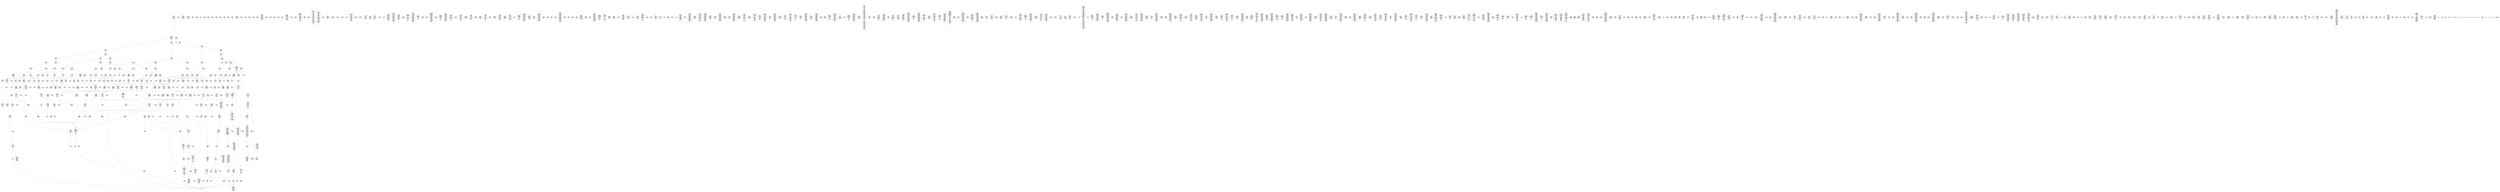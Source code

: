 /* Generated by GvGen v.1.0 (https://www.github.com/stricaud/gvgen) */

digraph G {
compound=true;
   node1 [label="[anywhere]"];
   node2 [label="# 0x0
PUSHX Data
PUSHX Data
MSTORE
PUSHX LogicData
CALLDATASIZE
LT
PUSHX Data
JUMPI
"];
   node3 [label="# 0xd
PUSHX Data
CALLDATALOAD
PUSHX BitData
SHR
PUSHX LogicData
GT
PUSHX Data
JUMPI
"];
   node4 [label="# 0x1e
PUSHX LogicData
GT
PUSHX Data
JUMPI
"];
   node5 [label="# 0x29
PUSHX LogicData
GT
PUSHX Data
JUMPI
"];
   node6 [label="# 0x34
PUSHX LogicData
GT
PUSHX Data
JUMPI
"];
   node7 [label="# 0x3f
PUSHX LogicData
EQ
PUSHX Data
JUMPI
"];
   node8 [label="# 0x4a
PUSHX LogicData
EQ
PUSHX Data
JUMPI
"];
   node9 [label="# 0x55
PUSHX LogicData
EQ
PUSHX Data
JUMPI
"];
   node10 [label="# 0x60
PUSHX Data
REVERT
"];
   node11 [label="# 0x64
JUMPDEST
PUSHX LogicData
EQ
PUSHX Data
JUMPI
"];
   node12 [label="# 0x70
PUSHX LogicData
EQ
PUSHX Data
JUMPI
"];
   node13 [label="# 0x7b
PUSHX LogicData
EQ
PUSHX Data
JUMPI
"];
   node14 [label="# 0x86
PUSHX Data
REVERT
"];
   node15 [label="# 0x8a
JUMPDEST
PUSHX LogicData
GT
PUSHX Data
JUMPI
"];
   node16 [label="# 0x96
PUSHX LogicData
EQ
PUSHX Data
JUMPI
"];
   node17 [label="# 0xa1
PUSHX LogicData
EQ
PUSHX Data
JUMPI
"];
   node18 [label="# 0xac
PUSHX LogicData
EQ
PUSHX Data
JUMPI
"];
   node19 [label="# 0xb7
PUSHX Data
REVERT
"];
   node20 [label="# 0xbb
JUMPDEST
PUSHX LogicData
EQ
PUSHX Data
JUMPI
"];
   node21 [label="# 0xc7
PUSHX LogicData
EQ
PUSHX Data
JUMPI
"];
   node22 [label="# 0xd2
PUSHX Data
REVERT
"];
   node23 [label="# 0xd6
JUMPDEST
PUSHX LogicData
GT
PUSHX Data
JUMPI
"];
   node24 [label="# 0xe2
PUSHX LogicData
GT
PUSHX Data
JUMPI
"];
   node25 [label="# 0xed
PUSHX LogicData
EQ
PUSHX Data
JUMPI
"];
   node26 [label="# 0xf8
PUSHX LogicData
EQ
PUSHX Data
JUMPI
"];
   node27 [label="# 0x103
PUSHX LogicData
EQ
PUSHX Data
JUMPI
"];
   node28 [label="# 0x10e
PUSHX Data
REVERT
"];
   node29 [label="# 0x112
JUMPDEST
PUSHX LogicData
EQ
PUSHX Data
JUMPI
"];
   node30 [label="# 0x11e
PUSHX LogicData
EQ
PUSHX Data
JUMPI
"];
   node31 [label="# 0x129
PUSHX LogicData
EQ
PUSHX Data
JUMPI
"];
   node32 [label="# 0x134
PUSHX Data
REVERT
"];
   node33 [label="# 0x138
JUMPDEST
PUSHX LogicData
GT
PUSHX Data
JUMPI
"];
   node34 [label="# 0x144
PUSHX LogicData
EQ
PUSHX Data
JUMPI
"];
   node35 [label="# 0x14f
PUSHX LogicData
EQ
PUSHX Data
JUMPI
"];
   node36 [label="# 0x15a
PUSHX LogicData
EQ
PUSHX Data
JUMPI
"];
   node37 [label="# 0x165
PUSHX Data
REVERT
"];
   node38 [label="# 0x169
JUMPDEST
PUSHX LogicData
EQ
PUSHX Data
JUMPI
"];
   node39 [label="# 0x175
PUSHX LogicData
EQ
PUSHX Data
JUMPI
"];
   node40 [label="# 0x180
PUSHX Data
REVERT
"];
   node41 [label="# 0x184
JUMPDEST
PUSHX LogicData
GT
PUSHX Data
JUMPI
"];
   node42 [label="# 0x190
PUSHX LogicData
GT
PUSHX Data
JUMPI
"];
   node43 [label="# 0x19b
PUSHX LogicData
GT
PUSHX Data
JUMPI
"];
   node44 [label="# 0x1a6
PUSHX LogicData
EQ
PUSHX Data
JUMPI
"];
   node45 [label="# 0x1b1
PUSHX LogicData
EQ
PUSHX Data
JUMPI
"];
   node46 [label="# 0x1bc
PUSHX LogicData
EQ
PUSHX Data
JUMPI
"];
   node47 [label="# 0x1c7
PUSHX Data
REVERT
"];
   node48 [label="# 0x1cb
JUMPDEST
PUSHX LogicData
EQ
PUSHX Data
JUMPI
"];
   node49 [label="# 0x1d7
PUSHX LogicData
EQ
PUSHX Data
JUMPI
"];
   node50 [label="# 0x1e2
PUSHX LogicData
EQ
PUSHX Data
JUMPI
"];
   node51 [label="# 0x1ed
PUSHX Data
REVERT
"];
   node52 [label="# 0x1f1
JUMPDEST
PUSHX LogicData
GT
PUSHX Data
JUMPI
"];
   node53 [label="# 0x1fd
PUSHX LogicData
EQ
PUSHX Data
JUMPI
"];
   node54 [label="# 0x208
PUSHX LogicData
EQ
PUSHX Data
JUMPI
"];
   node55 [label="# 0x213
PUSHX LogicData
EQ
PUSHX Data
JUMPI
"];
   node56 [label="# 0x21e
PUSHX Data
REVERT
"];
   node57 [label="# 0x222
JUMPDEST
PUSHX LogicData
EQ
PUSHX Data
JUMPI
"];
   node58 [label="# 0x22e
PUSHX LogicData
EQ
PUSHX Data
JUMPI
"];
   node59 [label="# 0x239
PUSHX Data
REVERT
"];
   node60 [label="# 0x23d
JUMPDEST
PUSHX LogicData
GT
PUSHX Data
JUMPI
"];
   node61 [label="# 0x249
PUSHX LogicData
GT
PUSHX Data
JUMPI
"];
   node62 [label="# 0x254
PUSHX LogicData
EQ
PUSHX Data
JUMPI
"];
   node63 [label="# 0x25f
PUSHX LogicData
EQ
PUSHX Data
JUMPI
"];
   node64 [label="# 0x26a
PUSHX LogicData
EQ
PUSHX Data
JUMPI
"];
   node65 [label="# 0x275
PUSHX Data
REVERT
"];
   node66 [label="# 0x279
JUMPDEST
PUSHX LogicData
EQ
PUSHX Data
JUMPI
"];
   node67 [label="# 0x285
PUSHX LogicData
EQ
PUSHX Data
JUMPI
"];
   node68 [label="# 0x290
PUSHX Data
REVERT
"];
   node69 [label="# 0x294
JUMPDEST
PUSHX LogicData
GT
PUSHX Data
JUMPI
"];
   node70 [label="# 0x2a0
PUSHX LogicData
EQ
PUSHX Data
JUMPI
"];
   node71 [label="# 0x2ab
PUSHX LogicData
EQ
PUSHX Data
JUMPI
"];
   node72 [label="# 0x2b6
PUSHX LogicData
EQ
PUSHX Data
JUMPI
"];
   node73 [label="# 0x2c1
PUSHX Data
REVERT
"];
   node74 [label="# 0x2c5
JUMPDEST
PUSHX LogicData
EQ
PUSHX Data
JUMPI
"];
   node75 [label="# 0x2d1
PUSHX LogicData
EQ
PUSHX Data
JUMPI
"];
   node76 [label="# 0x2dc
PUSHX Data
REVERT
"];
   node77 [label="# 0x2e0
JUMPDEST
CALLDATASIZE
PUSHX Data
JUMPI
"];
   node78 [label="# 0x2e6
STOP
"];
   node79 [label="# 0x2e7
JUMPDEST
PUSHX Data
REVERT
"];
   node80 [label="# 0x2ec
JUMPDEST
CALLVALUE
ISZERO
PUSHX Data
JUMPI
"];
   node81 [label="# 0x2f4
PUSHX Data
REVERT
"];
   node82 [label="# 0x2f8
JUMPDEST
PUSHX Data
PUSHX Data
CALLDATASIZE
PUSHX Data
PUSHX Data
JUMP
"];
   node83 [label="# 0x307
JUMPDEST
PUSHX Data
JUMP
"];
   node84 [label="# 0x30c
JUMPDEST
PUSHX MemData
MLOAD
ISZERO
ISZERO
MSTORE
PUSHX ArithData
ADD
"];
   node85 [label="# 0x318
JUMPDEST
PUSHX MemData
MLOAD
SUB
RETURN
"];
   node86 [label="# 0x321
JUMPDEST
CALLVALUE
ISZERO
PUSHX Data
JUMPI
"];
   node87 [label="# 0x329
PUSHX Data
REVERT
"];
   node88 [label="# 0x32d
JUMPDEST
PUSHX StorData
SLOAD
PUSHX Data
PUSHX ArithData
PUSHX BitData
PUSHX BitData
SHL
SUB
AND
JUMP
"];
   node89 [label="# 0x341
JUMPDEST
PUSHX MemData
MLOAD
PUSHX ArithData
PUSHX BitData
PUSHX BitData
SHL
SUB
AND
MSTORE
PUSHX ArithData
ADD
PUSHX Data
JUMP
"];
   node90 [label="# 0x359
JUMPDEST
CALLVALUE
ISZERO
PUSHX Data
JUMPI
"];
   node91 [label="# 0x361
PUSHX Data
REVERT
"];
   node92 [label="# 0x365
JUMPDEST
PUSHX Data
PUSHX Data
JUMP
"];
   node93 [label="# 0x36e
JUMPDEST
PUSHX MemData
MLOAD
PUSHX Data
PUSHX Data
JUMP
"];
   node94 [label="# 0x37b
JUMPDEST
CALLVALUE
ISZERO
PUSHX Data
JUMPI
"];
   node95 [label="# 0x383
PUSHX Data
REVERT
"];
   node96 [label="# 0x387
JUMPDEST
PUSHX Data
PUSHX Data
CALLDATASIZE
PUSHX Data
PUSHX Data
JUMP
"];
   node97 [label="# 0x396
JUMPDEST
PUSHX Data
JUMP
"];
   node98 [label="# 0x39b
JUMPDEST
CALLVALUE
ISZERO
PUSHX Data
JUMPI
"];
   node99 [label="# 0x3a3
PUSHX Data
REVERT
"];
   node100 [label="# 0x3a7
JUMPDEST
PUSHX Data
PUSHX Data
CALLDATASIZE
PUSHX Data
PUSHX Data
JUMP
"];
   node101 [label="# 0x3b6
JUMPDEST
PUSHX Data
JUMP
"];
   node102 [label="# 0x3bb
JUMPDEST
STOP
"];
   node103 [label="# 0x3bd
JUMPDEST
CALLVALUE
ISZERO
PUSHX Data
JUMPI
"];
   node104 [label="# 0x3c5
PUSHX Data
REVERT
"];
   node105 [label="# 0x3c9
JUMPDEST
PUSHX Data
PUSHX Data
CALLDATASIZE
PUSHX Data
PUSHX Data
JUMP
"];
   node106 [label="# 0x3d8
JUMPDEST
PUSHX Data
JUMP
"];
   node107 [label="# 0x3dd
JUMPDEST
CALLVALUE
ISZERO
PUSHX Data
JUMPI
"];
   node108 [label="# 0x3e5
PUSHX Data
REVERT
"];
   node109 [label="# 0x3e9
JUMPDEST
PUSHX Data
PUSHX Data
JUMP
"];
   node110 [label="# 0x3f2
JUMPDEST
PUSHX MemData
MLOAD
MSTORE
PUSHX ArithData
ADD
PUSHX Data
JUMP
"];
   node111 [label="# 0x400
JUMPDEST
CALLVALUE
ISZERO
PUSHX Data
JUMPI
"];
   node112 [label="# 0x408
PUSHX Data
REVERT
"];
   node113 [label="# 0x40c
JUMPDEST
PUSHX Data
PUSHX Data
CALLDATASIZE
PUSHX Data
PUSHX Data
JUMP
"];
   node114 [label="# 0x41b
JUMPDEST
PUSHX Data
JUMP
"];
   node115 [label="# 0x420
JUMPDEST
CALLVALUE
ISZERO
PUSHX Data
JUMPI
"];
   node116 [label="# 0x428
PUSHX Data
REVERT
"];
   node117 [label="# 0x42c
JUMPDEST
PUSHX Data
PUSHX Data
CALLDATASIZE
PUSHX Data
PUSHX Data
JUMP
"];
   node118 [label="# 0x43b
JUMPDEST
PUSHX Data
JUMP
"];
   node119 [label="# 0x440
JUMPDEST
CALLVALUE
ISZERO
PUSHX Data
JUMPI
"];
   node120 [label="# 0x448
PUSHX Data
REVERT
"];
   node121 [label="# 0x44c
JUMPDEST
PUSHX Data
PUSHX Data
CALLDATASIZE
PUSHX Data
PUSHX Data
JUMP
"];
   node122 [label="# 0x45b
JUMPDEST
PUSHX Data
JUMP
"];
   node123 [label="# 0x460
JUMPDEST
CALLVALUE
ISZERO
PUSHX Data
JUMPI
"];
   node124 [label="# 0x468
PUSHX Data
REVERT
"];
   node125 [label="# 0x46c
JUMPDEST
PUSHX Data
PUSHX Data
CALLDATASIZE
PUSHX Data
PUSHX Data
JUMP
"];
   node126 [label="# 0x47b
JUMPDEST
PUSHX Data
JUMP
"];
   node127 [label="# 0x480
JUMPDEST
CALLVALUE
ISZERO
PUSHX Data
JUMPI
"];
   node128 [label="# 0x488
PUSHX Data
REVERT
"];
   node129 [label="# 0x48c
JUMPDEST
PUSHX Data
PUSHX Data
JUMP
"];
   node130 [label="# 0x496
JUMPDEST
CALLVALUE
ISZERO
PUSHX Data
JUMPI
"];
   node131 [label="# 0x49e
PUSHX Data
REVERT
"];
   node132 [label="# 0x4a2
JUMPDEST
PUSHX Data
PUSHX Data
JUMP
"];
   node133 [label="# 0x4ab
JUMPDEST
CALLVALUE
ISZERO
PUSHX Data
JUMPI
"];
   node134 [label="# 0x4b3
PUSHX Data
REVERT
"];
   node135 [label="# 0x4b7
JUMPDEST
PUSHX StorData
SLOAD
PUSHX Data
PUSHX Data
DIV
PUSHX BitData
AND
JUMP
"];
   node136 [label="# 0x4cc
JUMPDEST
PUSHX MemData
MLOAD
PUSHX BitData
AND
MSTORE
PUSHX ArithData
ADD
PUSHX Data
JUMP
"];
   node137 [label="# 0x4df
JUMPDEST
CALLVALUE
ISZERO
PUSHX Data
JUMPI
"];
   node138 [label="# 0x4e7
PUSHX Data
REVERT
"];
   node139 [label="# 0x4eb
JUMPDEST
PUSHX Data
PUSHX Data
CALLDATASIZE
PUSHX Data
PUSHX Data
JUMP
"];
   node140 [label="# 0x4fa
JUMPDEST
PUSHX Data
JUMP
"];
   node141 [label="# 0x4ff
JUMPDEST
CALLVALUE
ISZERO
PUSHX Data
JUMPI
"];
   node142 [label="# 0x507
PUSHX Data
REVERT
"];
   node143 [label="# 0x50b
JUMPDEST
PUSHX Data
PUSHX Data
CALLDATASIZE
PUSHX Data
PUSHX Data
JUMP
"];
   node144 [label="# 0x51a
JUMPDEST
PUSHX Data
JUMP
"];
   node145 [label="# 0x51f
JUMPDEST
CALLVALUE
ISZERO
PUSHX Data
JUMPI
"];
   node146 [label="# 0x527
PUSHX Data
REVERT
"];
   node147 [label="# 0x52b
JUMPDEST
PUSHX Data
PUSHX Data
CALLDATASIZE
PUSHX Data
PUSHX Data
JUMP
"];
   node148 [label="# 0x53a
JUMPDEST
PUSHX Data
JUMP
"];
   node149 [label="# 0x53f
JUMPDEST
PUSHX MemData
MLOAD
PUSHX Data
PUSHX Data
JUMP
"];
   node150 [label="# 0x54c
JUMPDEST
PUSHX Data
PUSHX Data
CALLDATASIZE
PUSHX Data
PUSHX Data
JUMP
"];
   node151 [label="# 0x55a
JUMPDEST
PUSHX Data
JUMP
"];
   node152 [label="# 0x55f
JUMPDEST
CALLVALUE
ISZERO
PUSHX Data
JUMPI
"];
   node153 [label="# 0x567
PUSHX Data
REVERT
"];
   node154 [label="# 0x56b
JUMPDEST
PUSHX Data
PUSHX Data
CALLDATASIZE
PUSHX Data
PUSHX Data
JUMP
"];
   node155 [label="# 0x57a
JUMPDEST
PUSHX Data
JUMP
"];
   node156 [label="# 0x57f
JUMPDEST
CALLVALUE
ISZERO
PUSHX Data
JUMPI
"];
   node157 [label="# 0x587
PUSHX Data
REVERT
"];
   node158 [label="# 0x58b
JUMPDEST
PUSHX Data
PUSHX Data
CALLDATASIZE
PUSHX Data
PUSHX Data
JUMP
"];
   node159 [label="# 0x59a
JUMPDEST
PUSHX Data
JUMP
"];
   node160 [label="# 0x59f
JUMPDEST
CALLVALUE
ISZERO
PUSHX Data
JUMPI
"];
   node161 [label="# 0x5a7
PUSHX Data
REVERT
"];
   node162 [label="# 0x5ab
JUMPDEST
PUSHX Data
PUSHX Data
JUMP
"];
   node163 [label="# 0x5b4
JUMPDEST
CALLVALUE
ISZERO
PUSHX Data
JUMPI
"];
   node164 [label="# 0x5bc
PUSHX Data
REVERT
"];
   node165 [label="# 0x5c0
JUMPDEST
PUSHX Data
PUSHX Data
CALLDATASIZE
PUSHX Data
PUSHX Data
JUMP
"];
   node166 [label="# 0x5cf
JUMPDEST
PUSHX Data
JUMP
"];
   node167 [label="# 0x5d4
JUMPDEST
CALLVALUE
ISZERO
PUSHX Data
JUMPI
"];
   node168 [label="# 0x5dc
PUSHX Data
REVERT
"];
   node169 [label="# 0x5e0
JUMPDEST
PUSHX StorData
SLOAD
PUSHX Data
PUSHX BitData
AND
JUMP
"];
   node170 [label="# 0x5ef
JUMPDEST
CALLVALUE
ISZERO
PUSHX Data
JUMPI
"];
   node171 [label="# 0x5f7
PUSHX Data
REVERT
"];
   node172 [label="# 0x5fb
JUMPDEST
PUSHX Data
PUSHX Data
CALLDATASIZE
PUSHX Data
PUSHX Data
JUMP
"];
   node173 [label="# 0x60a
JUMPDEST
PUSHX Data
JUMP
"];
   node174 [label="# 0x60f
JUMPDEST
CALLVALUE
ISZERO
PUSHX Data
JUMPI
"];
   node175 [label="# 0x617
PUSHX Data
REVERT
"];
   node176 [label="# 0x61b
JUMPDEST
PUSHX Data
PUSHX Data
JUMP
"];
   node177 [label="# 0x624
JUMPDEST
CALLVALUE
ISZERO
PUSHX Data
JUMPI
"];
   node178 [label="# 0x62c
PUSHX Data
REVERT
"];
   node179 [label="# 0x630
JUMPDEST
PUSHX Data
PUSHX Data
CALLDATASIZE
PUSHX Data
PUSHX Data
JUMP
"];
   node180 [label="# 0x63f
JUMPDEST
PUSHX Data
MSTORE
PUSHX Data
PUSHX Data
MSTORE
PUSHX Data
SHA3
SLOAD
PUSHX ArithData
PUSHX BitData
PUSHX BitData
SHL
SUB
AND
JUMP
"];
   node181 [label="# 0x65a
JUMPDEST
CALLVALUE
ISZERO
PUSHX Data
JUMPI
"];
   node182 [label="# 0x662
PUSHX Data
REVERT
"];
   node183 [label="# 0x666
JUMPDEST
PUSHX Data
PUSHX Data
CALLDATASIZE
PUSHX Data
PUSHX Data
JUMP
"];
   node184 [label="# 0x675
JUMPDEST
PUSHX Data
JUMP
"];
   node185 [label="# 0x67a
JUMPDEST
CALLVALUE
ISZERO
PUSHX Data
JUMPI
"];
   node186 [label="# 0x682
PUSHX Data
REVERT
"];
   node187 [label="# 0x686
JUMPDEST
PUSHX Data
PUSHX Data
JUMP
"];
   node188 [label="# 0x68f
JUMPDEST
CALLVALUE
ISZERO
PUSHX Data
JUMPI
"];
   node189 [label="# 0x697
PUSHX Data
REVERT
"];
   node190 [label="# 0x69b
JUMPDEST
PUSHX StorData
SLOAD
PUSHX ArithData
PUSHX BitData
PUSHX BitData
SHL
SUB
AND
PUSHX Data
JUMP
"];
   node191 [label="# 0x6ad
JUMPDEST
CALLVALUE
ISZERO
PUSHX Data
JUMPI
"];
   node192 [label="# 0x6b5
PUSHX Data
REVERT
"];
   node193 [label="# 0x6b9
JUMPDEST
PUSHX Data
PUSHX Data
JUMP
"];
   node194 [label="# 0x6c2
JUMPDEST
CALLVALUE
ISZERO
PUSHX Data
JUMPI
"];
   node195 [label="# 0x6ca
PUSHX Data
REVERT
"];
   node196 [label="# 0x6ce
JUMPDEST
PUSHX Data
PUSHX Data
CALLDATASIZE
PUSHX Data
PUSHX Data
JUMP
"];
   node197 [label="# 0x6dd
JUMPDEST
PUSHX Data
JUMP
"];
   node198 [label="# 0x6e2
JUMPDEST
CALLVALUE
ISZERO
PUSHX Data
JUMPI
"];
   node199 [label="# 0x6ea
PUSHX Data
REVERT
"];
   node200 [label="# 0x6ee
JUMPDEST
PUSHX Data
PUSHX Data
CALLDATASIZE
PUSHX Data
PUSHX Data
JUMP
"];
   node201 [label="# 0x6fd
JUMPDEST
PUSHX Data
JUMP
"];
   node202 [label="# 0x702
JUMPDEST
CALLVALUE
ISZERO
PUSHX Data
JUMPI
"];
   node203 [label="# 0x70a
PUSHX Data
REVERT
"];
   node204 [label="# 0x70e
JUMPDEST
PUSHX Data
PUSHX Data
JUMP
"];
   node205 [label="# 0x717
JUMPDEST
CALLVALUE
ISZERO
PUSHX Data
JUMPI
"];
   node206 [label="# 0x71f
PUSHX Data
REVERT
"];
   node207 [label="# 0x723
JUMPDEST
PUSHX Data
PUSHX Data
CALLDATASIZE
PUSHX Data
PUSHX Data
JUMP
"];
   node208 [label="# 0x732
JUMPDEST
PUSHX Data
JUMP
"];
   node209 [label="# 0x737
JUMPDEST
CALLVALUE
ISZERO
PUSHX Data
JUMPI
"];
   node210 [label="# 0x73f
PUSHX Data
REVERT
"];
   node211 [label="# 0x743
JUMPDEST
PUSHX Data
PUSHX Data
CALLDATASIZE
PUSHX Data
PUSHX Data
JUMP
"];
   node212 [label="# 0x752
JUMPDEST
PUSHX Data
JUMP
"];
   node213 [label="# 0x757
JUMPDEST
PUSHX Data
MLOAD
PUSHX ArithData
PUSHX BitData
PUSHX BitData
SHL
SUB
AND
MSTORE
PUSHX ArithData
ADD
MSTORE
ADD
PUSHX Data
JUMP
"];
   node214 [label="# 0x776
JUMPDEST
CALLVALUE
ISZERO
PUSHX Data
JUMPI
"];
   node215 [label="# 0x77e
PUSHX Data
REVERT
"];
   node216 [label="# 0x782
JUMPDEST
PUSHX Data
PUSHX Data
CALLDATASIZE
PUSHX Data
PUSHX Data
JUMP
"];
   node217 [label="# 0x791
JUMPDEST
PUSHX Data
JUMP
"];
   node218 [label="# 0x796
JUMPDEST
CALLVALUE
ISZERO
PUSHX Data
JUMPI
"];
   node219 [label="# 0x79e
PUSHX Data
REVERT
"];
   node220 [label="# 0x7a2
JUMPDEST
PUSHX Data
PUSHX Data
JUMP
"];
   node221 [label="# 0x7ab
JUMPDEST
CALLVALUE
ISZERO
PUSHX Data
JUMPI
"];
   node222 [label="# 0x7b3
PUSHX Data
REVERT
"];
   node223 [label="# 0x7b7
JUMPDEST
PUSHX Data
PUSHX Data
CALLDATASIZE
PUSHX Data
PUSHX Data
JUMP
"];
   node224 [label="# 0x7c6
JUMPDEST
PUSHX Data
JUMP
"];
   node225 [label="# 0x7cb
JUMPDEST
CALLVALUE
ISZERO
PUSHX Data
JUMPI
"];
   node226 [label="# 0x7d3
PUSHX Data
REVERT
"];
   node227 [label="# 0x7d7
JUMPDEST
PUSHX Data
PUSHX Data
CALLDATASIZE
PUSHX Data
PUSHX Data
JUMP
"];
   node228 [label="# 0x7e6
JUMPDEST
PUSHX ArithData
PUSHX BitData
PUSHX BitData
SHL
SUB
AND
PUSHX Data
MSTORE
PUSHX Data
PUSHX Data
MSTORE
PUSHX Data
SHA3
AND
MSTORE
MSTORE
SHA3
SLOAD
PUSHX BitData
AND
JUMP
"];
   node229 [label="# 0x814
JUMPDEST
CALLVALUE
ISZERO
PUSHX Data
JUMPI
"];
   node230 [label="# 0x81c
PUSHX Data
REVERT
"];
   node231 [label="# 0x820
JUMPDEST
PUSHX Data
PUSHX Data
CALLDATASIZE
PUSHX Data
PUSHX Data
JUMP
"];
   node232 [label="# 0x82f
JUMPDEST
PUSHX Data
JUMP
"];
   node233 [label="# 0x834
JUMPDEST
PUSHX Data
PUSHX Data
CALLDATASIZE
PUSHX Data
PUSHX Data
JUMP
"];
   node234 [label="# 0x842
JUMPDEST
PUSHX Data
JUMP
"];
   node235 [label="# 0x847
JUMPDEST
CALLVALUE
ISZERO
PUSHX Data
JUMPI
"];
   node236 [label="# 0x84f
PUSHX Data
REVERT
"];
   node237 [label="# 0x853
JUMPDEST
PUSHX Data
PUSHX Data
CALLDATASIZE
PUSHX Data
PUSHX Data
JUMP
"];
   node238 [label="# 0x862
JUMPDEST
MLOAD
ADD
PUSHX ArithData
ADD
MLOAD
PUSHX Data
MSTORE
ADD
ADD
SHA3
MSTORE
SLOAD
PUSHX ArithData
ADD
SLOAD
PUSHX ArithData
ADD
SLOAD
PUSHX BitData
AND
PUSHX Data
DIV
AND
PUSHX BitData
PUSHX BitData
PUSHX BitData
SHL
DIV
AND
PUSHX BitData
PUSHX BitData
PUSHX BitData
SHL
DIV
AND
AND
JUMP
"];
   node239 [label="# 0x8c4
JUMPDEST
PUSHX Data
MLOAD
PUSHX BitData
AND
MSTORE
AND
PUSHX ArithData
ADD
MSTORE
PUSHX BitData
AND
ADD
MSTORE
PUSHX BitData
AND
PUSHX ArithData
ADD
MSTORE
PUSHX ArithData
ADD
MSTORE
ISZERO
ISZERO
PUSHX ArithData
ADD
MSTORE
PUSHX ArithData
ADD
PUSHX Data
JUMP
"];
   node240 [label="# 0x90b
JUMPDEST
PUSHX Data
PUSHX Data
CALLDATASIZE
PUSHX Data
PUSHX Data
JUMP
"];
   node241 [label="# 0x919
JUMPDEST
PUSHX Data
JUMP
"];
   node242 [label="# 0x91e
JUMPDEST
PUSHX Data
PUSHX BitData
AND
PUSHX LogicData
EQ
PUSHX Data
JUMPI
"];
   node243 [label="# 0x96b
PUSHX BitData
AND
PUSHX LogicData
EQ
"];
   node244 [label="# 0x9b1
JUMPDEST
PUSHX Data
JUMPI
"];
   node245 [label="# 0x9b7
PUSHX LogicData
PUSHX BitData
AND
EQ
"];
   node246 [label="# 0x9fd
JUMPDEST
JUMP
"];
   node247 [label="# 0xa03
JUMPDEST
PUSHX Data
PUSHX StorData
SLOAD
PUSHX Data
PUSHX Data
JUMP
"];
   node248 [label="# 0xa12
JUMPDEST
PUSHX ArithData
ADD
PUSHX ArithData
DIV
MUL
PUSHX ArithData
ADD
PUSHX MemData
MLOAD
ADD
PUSHX Data
MSTORE
MSTORE
PUSHX ArithData
ADD
SLOAD
PUSHX Data
PUSHX Data
JUMP
"];
   node249 [label="# 0xa3e
JUMPDEST
ISZERO
PUSHX Data
JUMPI
"];
   node250 [label="# 0xa45
PUSHX LogicData
LT
PUSHX Data
JUMPI
"];
   node251 [label="# 0xa4d
PUSHX ArithData
SLOAD
DIV
MUL
MSTORE
PUSHX ArithData
ADD
PUSHX Data
JUMP
"];
   node252 [label="# 0xa60
JUMPDEST
ADD
PUSHX Data
MSTORE
PUSHX Data
PUSHX Data
SHA3
"];
   node253 [label="# 0xa6e
JUMPDEST
SLOAD
MSTORE
PUSHX ArithData
ADD
PUSHX ArithData
ADD
GT
PUSHX Data
JUMPI
"];
   node254 [label="# 0xa82
SUB
PUSHX BitData
AND
ADD
"];
   node255 [label="# 0xa8b
JUMPDEST
JUMP
"];
   node256 [label="# 0xa95
JUMPDEST
PUSHX Data
MSTORE
PUSHX Data
PUSHX Data
MSTORE
PUSHX Data
SHA3
SLOAD
PUSHX ArithData
PUSHX BitData
PUSHX BitData
SHL
SUB
AND
PUSHX Data
JUMPI
"];
   node257 [label="# 0xab2
PUSHX MemData
MLOAD
PUSHX BitData
PUSHX BitData
SHL
MSTORE
PUSHX Data
PUSHX ArithData
ADD
MSTORE
PUSHX Data
PUSHX ArithData
ADD
MSTORE
PUSHX Data
PUSHX ArithData
ADD
MSTORE
PUSHX Data
PUSHX ArithData
ADD
MSTORE
PUSHX ArithData
ADD
"];
   node258 [label="# 0xb1b
JUMPDEST
PUSHX MemData
MLOAD
SUB
REVERT
"];
   node259 [label="# 0xb24
JUMPDEST
PUSHX Data
MSTORE
PUSHX Data
PUSHX Data
MSTORE
PUSHX Data
SHA3
SLOAD
PUSHX ArithData
PUSHX BitData
PUSHX BitData
SHL
SUB
AND
JUMP
"];
   node260 [label="# 0xb40
JUMPDEST
PUSHX Data
PUSHX Data
PUSHX Data
JUMP
"];
   node261 [label="# 0xb4b
JUMPDEST
PUSHX ArithData
PUSHX BitData
PUSHX BitData
SHL
SUB
AND
PUSHX ArithData
PUSHX BitData
PUSHX BitData
SHL
SUB
AND
EQ
ISZERO
PUSHX Data
JUMPI
"];
   node262 [label="# 0xb68
PUSHX MemData
MLOAD
PUSHX BitData
PUSHX BitData
SHL
MSTORE
PUSHX Data
PUSHX ArithData
ADD
MSTORE
PUSHX Data
PUSHX ArithData
ADD
MSTORE
PUSHX Data
PUSHX ArithData
ADD
MSTORE
PUSHX Data
PUSHX ArithData
ADD
MSTORE
PUSHX ArithData
ADD
PUSHX Data
JUMP
"];
   node263 [label="# 0xbd5
JUMPDEST
CALLER
PUSHX ArithData
PUSHX BitData
PUSHX BitData
SHL
SUB
AND
EQ
PUSHX Data
JUMPI
"];
   node264 [label="# 0xbe7
PUSHX Data
CALLER
PUSHX Data
JUMP
"];
   node265 [label="# 0xbf1
JUMPDEST
PUSHX Data
JUMPI
"];
   node266 [label="# 0xbf6
PUSHX MemData
MLOAD
PUSHX BitData
PUSHX BitData
SHL
MSTORE
PUSHX Data
PUSHX ArithData
ADD
MSTORE
PUSHX Data
PUSHX ArithData
ADD
MSTORE
PUSHX Data
PUSHX ArithData
ADD
MSTORE
PUSHX Data
PUSHX ArithData
ADD
MSTORE
PUSHX ArithData
ADD
PUSHX Data
JUMP
"];
   node267 [label="# 0xc63
JUMPDEST
PUSHX Data
PUSHX Data
JUMP
"];
   node268 [label="# 0xc6d
JUMPDEST
JUMP
"];
   node269 [label="# 0xc72
JUMPDEST
PUSHX StorData
SLOAD
PUSHX ArithData
PUSHX BitData
PUSHX BitData
SHL
SUB
AND
CALLER
EQ
PUSHX Data
JUMPI
"];
   node270 [label="# 0xc85
PUSHX MemData
MLOAD
PUSHX BitData
PUSHX BitData
SHL
MSTORE
PUSHX Data
PUSHX ArithData
ADD
MSTORE
PUSHX ArithData
ADD
MSTORE
PUSHX Data
PUSHX ArithData
ADD
MSTORE
PUSHX ArithData
ADD
PUSHX Data
JUMP
"];
   node271 [label="# 0xccc
JUMPDEST
PUSHX StorData
SLOAD
PUSHX BitData
NOT
AND
PUSHX ArithData
PUSHX BitData
PUSHX BitData
SHL
SUB
AND
OR
SSTORE
JUMP
"];
   node272 [label="# 0xcfb
JUMPDEST
PUSHX StorData
SLOAD
PUSHX Data
PUSHX Data
PUSHX BitData
PUSHX Data
DIV
AND
AND
PUSHX Data
JUMP
"];
   node273 [label="# 0xd17
JUMPDEST
PUSHX BitData
AND
JUMP
"];
   node274 [label="# 0xd20
JUMPDEST
PUSHX Data
PUSHX Data
PUSHX MemData
MLOAD
PUSHX Data
PUSHX Data
JUMP
"];
   node275 [label="# 0xd33
JUMPDEST
MSTORE
PUSHX MemData
MLOAD
SUB
PUSHX ArithData
ADD
SHA3
SLOAD
PUSHX BitData
AND
GT
ISZERO
PUSHX Data
JUMPI
"];
   node276 [label="# 0xd55
PUSHX Data
PUSHX MemData
MLOAD
PUSHX Data
PUSHX Data
JUMP
"];
   node277 [label="# 0xd65
JUMPDEST
MSTORE
PUSHX MemData
MLOAD
SUB
PUSHX ArithData
ADD
SHA3
SLOAD
PUSHX BitData
AND
TIMESTAMP
LT
ISZERO
"];
   node278 [label="# 0xd83
JUMPDEST
ISZERO
PUSHX Data
JUMPI
"];
   node279 [label="# 0xd8a
PUSHX Data
PUSHX MemData
MLOAD
PUSHX Data
PUSHX Data
JUMP
"];
   node280 [label="# 0xd9a
JUMPDEST
MSTORE
PUSHX MemData
MLOAD
SUB
PUSHX ArithData
ADD
SHA3
SLOAD
PUSHX BitData
PUSHX Data
DIV
AND
TIMESTAMP
GT
ISZERO
"];
   node281 [label="# 0xdc5
JUMPDEST
ISZERO
PUSHX Data
JUMPI
"];
   node282 [label="# 0xdcc
PUSHX Data
PUSHX MemData
MLOAD
PUSHX Data
PUSHX Data
JUMP
"];
   node283 [label="# 0xddc
JUMPDEST
MSTORE
PUSHX MemData
MLOAD
SUB
PUSHX ArithData
ADD
SHA3
PUSHX ArithData
ADD
SLOAD
PUSHX BitData
AND
ISZERO
JUMP
"];
   node284 [label="# 0xdf9
JUMPDEST
PUSHX Data
PUSHX Data
PUSHX MemData
MLOAD
PUSHX Data
PUSHX Data
JUMP
"];
   node285 [label="# 0xe0c
JUMPDEST
MSTORE
PUSHX ArithData
ADD
PUSHX MemData
MLOAD
SUB
SHA3
PUSHX ArithData
ADD
SLOAD
PUSHX Data
PUSHX Data
JUMP
"];
   node286 [label="# 0xe28
JUMPDEST
JUMP
"];
   node287 [label="# 0xe2f
JUMPDEST
PUSHX StorData
SLOAD
PUSHX ArithData
PUSHX BitData
PUSHX BitData
SHL
SUB
AND
CALLER
EQ
PUSHX Data
JUMPI
"];
   node288 [label="# 0xe42
PUSHX MemData
MLOAD
PUSHX BitData
PUSHX BitData
SHL
MSTORE
PUSHX Data
PUSHX ArithData
ADD
MSTORE
PUSHX ArithData
ADD
MSTORE
PUSHX Data
PUSHX ArithData
ADD
MSTORE
PUSHX ArithData
ADD
PUSHX Data
JUMP
"];
   node289 [label="# 0xe89
JUMPDEST
PUSHX StorData
SLOAD
PUSHX Data
PUSHX Data
PUSHX BitData
AND
PUSHX Data
JUMP
"];
   node290 [label="# 0xe9e
JUMPDEST
PUSHX BitData
AND
GT
ISZERO
PUSHX Data
JUMPI
"];
   node291 [label="# 0xea9
PUSHX MemData
MLOAD
PUSHX BitData
PUSHX BitData
SHL
MSTORE
PUSHX Data
PUSHX ArithData
ADD
MSTORE
PUSHX Data
PUSHX ArithData
ADD
MSTORE
PUSHX Data
PUSHX ArithData
ADD
MSTORE
PUSHX ArithData
ADD
PUSHX Data
JUMP
"];
   node292 [label="# 0xef0
JUMPDEST
PUSHX Data
PUSHX Data
JUMP
"];
   node293 [label="# 0xef9
JUMPDEST
JUMP
"];
   node294 [label="# 0xefc
JUMPDEST
PUSHX Data
CALLER
"];
   node295 [label="# 0xf01
JUMPDEST
PUSHX Data
JUMP
"];
   node296 [label="# 0xf07
JUMPDEST
PUSHX Data
JUMPI
"];
   node297 [label="# 0xf0c
PUSHX MemData
MLOAD
PUSHX BitData
PUSHX BitData
SHL
MSTORE
PUSHX Data
PUSHX ArithData
ADD
MSTORE
PUSHX Data
PUSHX ArithData
ADD
MSTORE
PUSHX Data
PUSHX ArithData
ADD
MSTORE
PUSHX Data
PUSHX ArithData
ADD
MSTORE
PUSHX ArithData
ADD
PUSHX Data
JUMP
"];
   node298 [label="# 0xf79
JUMPDEST
PUSHX Data
PUSHX Data
JUMP
"];
   node299 [label="# 0xf84
JUMPDEST
PUSHX StorData
SLOAD
PUSHX ArithData
PUSHX BitData
PUSHX BitData
SHL
SUB
AND
CALLER
EQ
PUSHX Data
JUMPI
"];
   node300 [label="# 0xf97
PUSHX MemData
MLOAD
PUSHX BitData
PUSHX BitData
SHL
MSTORE
PUSHX Data
PUSHX ArithData
ADD
MSTORE
PUSHX ArithData
ADD
MSTORE
PUSHX Data
PUSHX ArithData
ADD
MSTORE
PUSHX ArithData
ADD
PUSHX Data
JUMP
"];
   node301 [label="# 0xfde
JUMPDEST
SELFBALANCE
PUSHX Data
JUMPI
"];
   node302 [label="# 0xfe5
PUSHX MemData
MLOAD
PUSHX BitData
PUSHX BitData
SHL
MSTORE
PUSHX Data
PUSHX ArithData
ADD
MSTORE
PUSHX Data
PUSHX ArithData
ADD
MSTORE
PUSHX Data
PUSHX ArithData
ADD
MSTORE
PUSHX ArithData
ADD
PUSHX Data
JUMP
"];
   node303 [label="# 0x102c
JUMPDEST
PUSHX Data
"];
   node304 [label="# 0x102f
JUMPDEST
PUSHX StorData
SLOAD
PUSHX BitData
AND
LT
ISZERO
PUSHX Data
JUMPI
"];
   node305 [label="# 0x103d
PUSHX Data
PUSHX StorData
PUSHX BitData
AND
SLOAD
LT
PUSHX Data
JUMPI
"];
   node306 [label="# 0x104d
PUSHX Data
PUSHX Data
JUMP
"];
   node307 [label="# 0x1054
JUMPDEST
PUSHX Data
MSTORE
PUSHX Data
PUSHX Data
SHA3
PUSHX ArithData
MUL
ADD
PUSHX ArithData
ADD
SLOAD
GT
ISZERO
PUSHX Data
JUMPI
"];
   node308 [label="# 0x106d
PUSHX Data
PUSHX StorData
PUSHX BitData
AND
SLOAD
LT
PUSHX Data
JUMPI
"];
   node309 [label="# 0x107e
PUSHX Data
PUSHX Data
JUMP
"];
   node310 [label="# 0x1085
JUMPDEST
PUSHX Data
MSTORE
PUSHX Data
PUSHX Data
SHA3
PUSHX ArithData
MUL
ADD
PUSHX ArithData
ADD
PUSHX ArithData
SLOAD
PUSHX ArithData
EXP
DIV
PUSHX ArithData
PUSHX BitData
PUSHX BitData
SHL
SUB
AND
PUSHX Data
PUSHX Data
PUSHX Data
PUSHX StorData
PUSHX BitData
AND
SLOAD
LT
PUSHX Data
JUMPI
"];
   node311 [label="# 0x10c1
PUSHX Data
PUSHX Data
JUMP
"];
   node312 [label="# 0x10c8
JUMPDEST
PUSHX Data
MSTORE
PUSHX Data
PUSHX Data
SHA3
PUSHX ArithData
MUL
ADD
PUSHX ArithData
ADD
SLOAD
PUSHX BitData
PUSHX BitData
AND
JUMP
"];
   node313 [label="# 0x10e9
JUMPDEST
PUSHX Data
JUMP
"];
   node314 [label="# 0x10ef
JUMPDEST
PUSHX Data
JUMP
"];
   node315 [label="# 0x10f4
JUMPDEST
PUSHX Data
PUSHX Data
JUMP
"];
   node316 [label="# 0x10fe
JUMPDEST
PUSHX Data
JUMP
"];
   node317 [label="# 0x1106
JUMPDEST
PUSHX Data
PUSHX Data
PUSHX StorData
SLOAD
PUSHX ArithData
PUSHX BitData
PUSHX BitData
SHL
SUB
AND
JUMP
"];
   node318 [label="# 0x111c
JUMPDEST
SELFBALANCE
PUSHX Data
JUMP
"];
   node319 [label="# 0x1122
JUMPDEST
PUSHX Data
PUSHX MemData
MLOAD
PUSHX ArithData
ADD
PUSHX Data
MSTORE
PUSHX Data
MSTORE
PUSHX Data
JUMP
"];
   node320 [label="# 0x113d
JUMPDEST
PUSHX Data
CALLER
PUSHX Data
JUMP
"];
   node321 [label="# 0x1146
JUMPDEST
PUSHX Data
JUMPI
"];
   node322 [label="# 0x114b
PUSHX MemData
MLOAD
PUSHX BitData
PUSHX BitData
SHL
MSTORE
PUSHX Data
PUSHX ArithData
ADD
MSTORE
PUSHX Data
PUSHX ArithData
ADD
MSTORE
PUSHX Data
PUSHX ArithData
ADD
MSTORE
PUSHX ArithData
ADD
PUSHX Data
JUMP
"];
   node323 [label="# 0x1192
JUMPDEST
PUSHX Data
PUSHX StorData
PUSHX ArithData
SLOAD
PUSHX ArithData
EXP
DIV
PUSHX BitData
AND
PUSHX Data
PUSHX Data
JUMP
"];
   node324 [label="# 0x11b2
JUMPDEST
PUSHX ArithData
EXP
SLOAD
PUSHX ArithData
MUL
NOT
AND
PUSHX BitData
AND
MUL
OR
SSTORE
PUSHX Data
PUSHX Data
JUMP
"];
   node325 [label="# 0x11d5
JUMPDEST
PUSHX Data
PUSHX Data
PUSHX Data
PUSHX Data
JUMP
"];
   node326 [label="# 0x11e2
JUMPDEST
PUSHX Data
PUSHX LogicData
GT
ISZERO
PUSHX Data
JUMPI
"];
   node327 [label="# 0x11f9
PUSHX Data
PUSHX Data
JUMP
"];
   node328 [label="# 0x1200
JUMPDEST
PUSHX MemData
MLOAD
MSTORE
PUSHX ArithData
MUL
PUSHX ArithData
ADD
ADD
PUSHX Data
MSTORE
ISZERO
PUSHX Data
JUMPI
"];
   node329 [label="# 0x121a
PUSHX ArithData
ADD
PUSHX ArithData
MUL
CALLDATASIZE
CALLDATACOPY
ADD
"];
   node330 [label="# 0x1229
JUMPDEST
PUSHX Data
"];
   node331 [label="# 0x122f
JUMPDEST
PUSHX StorData
SLOAD
PUSHX BitData
AND
GT
PUSHX Data
JUMPI
"];
   node332 [label="# 0x123d
PUSHX Data
MSTORE
PUSHX Data
PUSHX Data
MSTORE
PUSHX Data
SHA3
SLOAD
PUSHX ArithData
PUSHX BitData
PUSHX BitData
SHL
SUB
AND
AND
EQ
ISZERO
PUSHX Data
JUMPI
"];
   node333 [label="# 0x125f
MLOAD
LT
PUSHX Data
JUMPI
"];
   node334 [label="# 0x126a
PUSHX Data
PUSHX Data
JUMP
"];
   node335 [label="# 0x1271
JUMPDEST
PUSHX ArithData
MUL
ADD
ADD
MSTORE
PUSHX Data
PUSHX Data
JUMP
"];
   node336 [label="# 0x1286
JUMPDEST
EQ
ISZERO
PUSHX Data
JUMPI
"];
   node337 [label="# 0x1292
PUSHX Data
JUMP
"];
   node338 [label="# 0x1296
JUMPDEST
PUSHX Data
PUSHX Data
JUMP
"];
   node339 [label="# 0x12a0
JUMPDEST
PUSHX Data
JUMP
"];
   node340 [label="# 0x12a8
JUMPDEST
JUMP
"];
   node341 [label="# 0x12b1
JUMPDEST
PUSHX MemData
MLOAD
PUSHX ArithData
ADD
PUSHX Data
MSTORE
PUSHX Data
MSTORE
PUSHX ArithData
ADD
PUSHX Data
MSTORE
PUSHX Data
PUSHX Data
JUMP
"];
   node342 [label="# 0x12f1
JUMPDEST
PUSHX Data
JUMPI
"];
   node343 [label="# 0x12f6
PUSHX MemData
MLOAD
PUSHX BitData
PUSHX BitData
SHL
MSTORE
PUSHX Data
PUSHX ArithData
ADD
MSTORE
PUSHX Data
PUSHX ArithData
ADD
MSTORE
PUSHX Data
PUSHX ArithData
ADD
MSTORE
PUSHX ArithData
ADD
PUSHX Data
JUMP
"];
   node344 [label="# 0x133d
JUMPDEST
PUSHX Data
PUSHX MemData
MLOAD
PUSHX Data
PUSHX Data
JUMP
"];
   node345 [label="# 0x134d
JUMPDEST
MSTORE
PUSHX MemData
MLOAD
SUB
PUSHX ArithData
ADD
SHA3
SLOAD
PUSHX BitData
PUSHX BitData
PUSHX BitData
SHL
DIV
AND
PUSHX BitData
AND
GT
ISZERO
PUSHX Data
JUMPI
"];
   node346 [label="# 0x1374
PUSHX MemData
MLOAD
PUSHX BitData
PUSHX BitData
SHL
MSTORE
PUSHX Data
PUSHX ArithData
ADD
MSTORE
PUSHX Data
PUSHX ArithData
ADD
MSTORE
PUSHX Data
PUSHX ArithData
ADD
MSTORE
PUSHX ArithData
ADD
PUSHX Data
JUMP
"];
   node347 [label="# 0x13bb
JUMPDEST
PUSHX StorData
SLOAD
PUSHX Data
PUSHX Data
PUSHX BitData
AND
PUSHX Data
JUMP
"];
   node348 [label="# 0x13d1
JUMPDEST
PUSHX BitData
AND
GT
ISZERO
PUSHX Data
JUMPI
"];
   node349 [label="# 0x13dc
PUSHX MemData
MLOAD
PUSHX BitData
PUSHX BitData
SHL
MSTORE
PUSHX Data
PUSHX ArithData
ADD
MSTORE
PUSHX Data
PUSHX ArithData
ADD
MSTORE
PUSHX Data
PUSHX ArithData
ADD
MSTORE
PUSHX ArithData
ADD
PUSHX Data
JUMP
"];
   node350 [label="# 0x1423
JUMPDEST
PUSHX Data
PUSHX BitData
AND
PUSHX Data
JUMP
"];
   node351 [label="# 0x1431
JUMPDEST
CALLVALUE
LT
ISZERO
PUSHX Data
JUMPI
"];
   node352 [label="# 0x1439
PUSHX MemData
MLOAD
PUSHX BitData
PUSHX BitData
SHL
MSTORE
PUSHX Data
PUSHX ArithData
ADD
MSTORE
PUSHX Data
PUSHX ArithData
ADD
MSTORE
PUSHX Data
PUSHX ArithData
ADD
MSTORE
PUSHX ArithData
ADD
PUSHX Data
JUMP
"];
   node353 [label="# 0x1480
JUMPDEST
PUSHX Data
PUSHX Data
PUSHX MemData
MLOAD
PUSHX Data
PUSHX Data
JUMP
"];
   node354 [label="# 0x1492
JUMPDEST
MSTORE
PUSHX MemData
MLOAD
SUB
PUSHX ArithData
ADD
SHA3
SLOAD
PUSHX BitData
PUSHX BitData
PUSHX BitData
SHL
DIV
AND
GT
ISZERO
PUSHX Data
JUMPI
"];
   node355 [label="# 0x14b5
PUSHX Data
PUSHX MemData
MLOAD
PUSHX Data
PUSHX Data
JUMP
"];
   node356 [label="# 0x14c4
JUMPDEST
MSTORE
PUSHX MemData
MLOAD
SUB
PUSHX ArithData
ADD
SHA3
SLOAD
PUSHX BitData
PUSHX BitData
PUSHX BitData
SHL
DIV
AND
PUSHX Data
PUSHX Data
PUSHX Data
JUMP
"];
   node357 [label="# 0x14f1
JUMPDEST
MSTORE
PUSHX ArithData
ADD
PUSHX MemData
MLOAD
SUB
SHA3
PUSHX Data
PUSHX Data
CALLER
JUMP
"];
   node358 [label="# 0x1508
JUMPDEST
PUSHX ArithData
PUSHX BitData
PUSHX BitData
SHL
SUB
AND
MSTORE
PUSHX ArithData
ADD
MSTORE
PUSHX ArithData
ADD
PUSHX Data
SHA3
SLOAD
PUSHX Data
PUSHX BitData
AND
PUSHX Data
JUMP
"];
   node359 [label="# 0x1530
JUMPDEST
PUSHX BitData
AND
GT
ISZERO
PUSHX Data
JUMPI
"];
   node360 [label="# 0x153b
PUSHX MemData
MLOAD
PUSHX BitData
PUSHX BitData
SHL
MSTORE
PUSHX Data
PUSHX ArithData
ADD
MSTORE
PUSHX Data
PUSHX ArithData
ADD
MSTORE
PUSHX Data
PUSHX ArithData
ADD
MSTORE
PUSHX ArithData
ADD
PUSHX Data
JUMP
"];
   node361 [label="# 0x1582
JUMPDEST
PUSHX Data
PUSHX MemData
MLOAD
PUSHX Data
PUSHX Data
JUMP
"];
   node362 [label="# 0x1593
JUMPDEST
MSTORE
PUSHX ArithData
ADD
PUSHX MemData
MLOAD
SUB
SHA3
PUSHX Data
PUSHX Data
CALLER
JUMP
"];
   node363 [label="# 0x15aa
JUMPDEST
PUSHX ArithData
PUSHX BitData
PUSHX BitData
SHL
SUB
AND
MSTORE
PUSHX ArithData
ADD
MSTORE
PUSHX ArithData
ADD
PUSHX Data
SHA3
SLOAD
PUSHX Data
PUSHX BitData
AND
PUSHX Data
JUMP
"];
   node364 [label="# 0x15d9
JUMPDEST
PUSHX ArithData
EXP
SLOAD
PUSHX ArithData
MUL
NOT
AND
PUSHX BitData
AND
MUL
OR
SSTORE
"];
   node365 [label="# 0x15f4
JUMPDEST
PUSHX LogicData
PUSHX StorData
SLOAD
EQ
ISZERO
PUSHX Data
JUMPI
"];
   node366 [label="# 0x1600
PUSHX MemData
MLOAD
PUSHX BitData
PUSHX BitData
SHL
MSTORE
PUSHX Data
PUSHX ArithData
ADD
MSTORE
PUSHX Data
PUSHX ArithData
ADD
MSTORE
PUSHX Data
PUSHX ArithData
ADD
MSTORE
PUSHX ArithData
ADD
PUSHX Data
JUMP
"];
   node367 [label="# 0x1647
JUMPDEST
PUSHX Data
PUSHX Data
SSTORE
CALLER
PUSHX LogicData
EQ
PUSHX Data
JUMPI
"];
   node368 [label="# 0x1668
PUSHX MemData
MLOAD
PUSHX BitData
PUSHX BitData
SHL
MSTORE
PUSHX Data
PUSHX ArithData
ADD
MSTORE
PUSHX Data
PUSHX ArithData
ADD
MSTORE
PUSHX Data
PUSHX ArithData
ADD
MSTORE
PUSHX ArithData
ADD
PUSHX Data
JUMP
"];
   node369 [label="# 0x16af
JUMPDEST
PUSHX Data
PUSHX Data
JUMP
"];
   node370 [label="# 0x16b8
JUMPDEST
PUSHX Data
PUSHX Data
SSTORE
JUMP
"];
   node371 [label="# 0x16c2
JUMPDEST
PUSHX StorData
SLOAD
PUSHX ArithData
PUSHX BitData
PUSHX BitData
SHL
SUB
AND
CALLER
EQ
PUSHX Data
JUMPI
"];
   node372 [label="# 0x16d5
PUSHX MemData
MLOAD
PUSHX BitData
PUSHX BitData
SHL
MSTORE
PUSHX Data
PUSHX ArithData
ADD
MSTORE
PUSHX ArithData
ADD
MSTORE
PUSHX Data
PUSHX ArithData
ADD
MSTORE
PUSHX ArithData
ADD
PUSHX Data
JUMP
"];
   node373 [label="# 0x171c
JUMPDEST
MLOAD
PUSHX Data
PUSHX Data
PUSHX ArithData
ADD
PUSHX Data
JUMP
"];
   node374 [label="# 0x172f
JUMPDEST
JUMP
"];
   node375 [label="# 0x1733
JUMPDEST
PUSHX StorData
SLOAD
PUSHX ArithData
PUSHX BitData
PUSHX BitData
SHL
SUB
AND
CALLER
EQ
PUSHX Data
JUMPI
"];
   node376 [label="# 0x1746
PUSHX MemData
MLOAD
PUSHX BitData
PUSHX BitData
SHL
MSTORE
PUSHX Data
PUSHX ArithData
ADD
MSTORE
PUSHX ArithData
ADD
MSTORE
PUSHX Data
PUSHX ArithData
ADD
MSTORE
PUSHX ArithData
ADD
PUSHX Data
JUMP
"];
   node377 [label="# 0x178d
JUMPDEST
PUSHX Data
PUSHX MemData
MLOAD
PUSHX Data
PUSHX Data
JUMP
"];
   node378 [label="# 0x179e
JUMPDEST
MSTORE
PUSHX Data
MLOAD
SUB
PUSHX ArithData
ADD
SHA3
MLOAD
SLOAD
ADD
MLOAD
ADD
MLOAD
PUSHX ArithData
ADD
MLOAD
PUSHX BitData
AND
PUSHX BitData
PUSHX BitData
SHL
MUL
PUSHX BitData
PUSHX BitData
AND
PUSHX BitData
PUSHX BitData
SHL
MUL
AND
PUSHX BitData
PUSHX BitData
AND
PUSHX ArithData
MUL
PUSHX BitData
AND
AND
OR
OR
AND
OR
OR
SSTORE
PUSHX ArithData
ADD
MLOAD
PUSHX ArithData
ADD
SSTORE
PUSHX ArithData
ADD
MLOAD
PUSHX ArithData
ADD
SLOAD
ISZERO
ISZERO
PUSHX BitData
NOT
AND
OR
SSTORE
PUSHX Data
PUSHX Data
PUSHX Data
JUMP
"];
   node379 [label="# 0x18c1
JUMPDEST
PUSHX MemData
MLOAD
SUB
LOGX
JUMP
"];
   node380 [label="# 0x18cd
JUMPDEST
PUSHX Data
PUSHX Data
PUSHX MemData
MLOAD
PUSHX ArithData
ADD
PUSHX Data
MSTORE
PUSHX Data
MSTORE
PUSHX ArithData
ADD
PUSHX BitData
PUSHX BitData
SHL
MSTORE
PUSHX Data
JUMP
"];
   node381 [label="# 0x18f8
JUMPDEST
ISZERO
PUSHX Data
JUMPI
"];
   node382 [label="# 0x18fe
PUSHX Data
MLOAD
ADD
MSTORE
PUSHX Data
MSTORE
PUSHX BitData
PUSHX BitData
SHL
PUSHX ArithData
ADD
MSTORE
JUMP
"];
   node383 [label="# 0x1920
JUMPDEST
PUSHX Data
PUSHX MemData
MLOAD
PUSHX ArithData
ADD
PUSHX Data
MSTORE
PUSHX Data
MSTORE
PUSHX ArithData
ADD
PUSHX BitData
PUSHX BitData
SHL
MSTORE
PUSHX Data
JUMP
"];
   node384 [label="# 0x1947
JUMPDEST
ISZERO
PUSHX Data
JUMPI
"];
   node385 [label="# 0x194d
PUSHX Data
MLOAD
ADD
MSTORE
PUSHX Data
MSTORE
PUSHX BitData
PUSHX BitData
SHL
PUSHX ArithData
ADD
MSTORE
JUMP
"];
   node386 [label="# 0x196d
JUMPDEST
PUSHX Data
MLOAD
ADD
MSTORE
PUSHX Data
MSTORE
PUSHX Data
PUSHX ArithData
ADD
MSTORE
JUMP
"];
   node387 [label="# 0x19a5
JUMPDEST
PUSHX Data
MSTORE
PUSHX Data
PUSHX Data
MSTORE
PUSHX Data
SHA3
SLOAD
PUSHX ArithData
PUSHX BitData
PUSHX BitData
SHL
SUB
AND
PUSHX Data
JUMPI
"];
   node388 [label="# 0x19c3
PUSHX MemData
MLOAD
PUSHX BitData
PUSHX BitData
SHL
MSTORE
PUSHX Data
PUSHX ArithData
ADD
MSTORE
PUSHX Data
PUSHX ArithData
ADD
MSTORE
PUSHX Data
PUSHX ArithData
ADD
MSTORE
PUSHX Data
PUSHX ArithData
ADD
MSTORE
PUSHX ArithData
ADD
PUSHX Data
JUMP
"];
   node389 [label="# 0x1a30
JUMPDEST
PUSHX Data
PUSHX ArithData
PUSHX BitData
PUSHX BitData
SHL
SUB
AND
PUSHX Data
JUMPI
"];
   node390 [label="# 0x1a41
PUSHX MemData
MLOAD
PUSHX BitData
PUSHX BitData
SHL
MSTORE
PUSHX Data
PUSHX ArithData
ADD
MSTORE
PUSHX Data
PUSHX ArithData
ADD
MSTORE
PUSHX Data
PUSHX ArithData
ADD
MSTORE
PUSHX Data
PUSHX ArithData
ADD
MSTORE
PUSHX ArithData
ADD
PUSHX Data
JUMP
"];
   node391 [label="# 0x1aae
JUMPDEST
PUSHX ArithData
PUSHX BitData
PUSHX BitData
SHL
SUB
AND
PUSHX Data
MSTORE
PUSHX Data
PUSHX Data
MSTORE
PUSHX Data
SHA3
SLOAD
JUMP
"];
   node392 [label="# 0x1aca
JUMPDEST
PUSHX StorData
SLOAD
PUSHX ArithData
PUSHX BitData
PUSHX BitData
SHL
SUB
AND
CALLER
EQ
PUSHX Data
JUMPI
"];
   node393 [label="# 0x1add
PUSHX MemData
MLOAD
PUSHX BitData
PUSHX BitData
SHL
MSTORE
PUSHX Data
PUSHX ArithData
ADD
MSTORE
PUSHX ArithData
ADD
MSTORE
PUSHX Data
PUSHX ArithData
ADD
MSTORE
PUSHX ArithData
ADD
PUSHX Data
JUMP
"];
   node394 [label="# 0x1b24
JUMPDEST
PUSHX Data
PUSHX Data
PUSHX Data
JUMP
"];
   node395 [label="# 0x1b2e
JUMPDEST
JUMP
"];
   node396 [label="# 0x1b30
JUMPDEST
PUSHX Data
PUSHX Data
PUSHX MemData
MLOAD
PUSHX Data
PUSHX Data
JUMP
"];
   node397 [label="# 0x1b42
JUMPDEST
MSTORE
PUSHX MemData
MLOAD
SUB
PUSHX ArithData
ADD
SHA3
PUSHX ArithData
PUSHX BitData
PUSHX BitData
SHL
SUB
AND
PUSHX Data
MSTORE
MSTORE
SHA3
SLOAD
PUSHX BitData
AND
JUMP
"];
   node398 [label="# 0x1b75
JUMPDEST
PUSHX Data
PUSHX StorData
SLOAD
PUSHX Data
PUSHX Data
JUMP
"];
   node399 [label="# 0x1b84
JUMPDEST
PUSHX ArithData
PUSHX BitData
PUSHX BitData
SHL
SUB
AND
CALLER
EQ
ISZERO
PUSHX Data
JUMPI
"];
   node400 [label="# 0x1b96
PUSHX MemData
MLOAD
PUSHX BitData
PUSHX BitData
SHL
MSTORE
PUSHX Data
PUSHX ArithData
ADD
MSTORE
PUSHX Data
PUSHX ArithData
ADD
MSTORE
PUSHX Data
PUSHX ArithData
ADD
MSTORE
PUSHX ArithData
ADD
PUSHX Data
JUMP
"];
   node401 [label="# 0x1bdd
JUMPDEST
CALLER
PUSHX Data
MSTORE
PUSHX Data
PUSHX ArithData
MSTORE
PUSHX MemData
SHA3
PUSHX ArithData
PUSHX BitData
PUSHX BitData
SHL
SUB
AND
MSTORE
MSTORE
SHA3
SLOAD
PUSHX BitData
NOT
AND
ISZERO
ISZERO
OR
SSTORE
MLOAD
MSTORE
PUSHX Data
ADD
PUSHX MemData
MLOAD
SUB
LOGX
JUMP
"];
   node402 [label="# 0x1c49
JUMPDEST
PUSHX Data
CALLER
PUSHX Data
JUMP
"];
   node403 [label="# 0x1c53
JUMPDEST
PUSHX Data
JUMPI
"];
   node404 [label="# 0x1c58
PUSHX MemData
MLOAD
PUSHX BitData
PUSHX BitData
SHL
MSTORE
PUSHX Data
PUSHX ArithData
ADD
MSTORE
PUSHX Data
PUSHX ArithData
ADD
MSTORE
PUSHX Data
PUSHX ArithData
ADD
MSTORE
PUSHX Data
PUSHX ArithData
ADD
MSTORE
PUSHX ArithData
ADD
PUSHX Data
JUMP
"];
   node405 [label="# 0x1cc5
JUMPDEST
PUSHX Data
PUSHX Data
JUMP
"];
   node406 [label="# 0x1cd1
JUMPDEST
JUMP
"];
   node407 [label="# 0x1cd7
JUMPDEST
PUSHX Data
MSTORE
PUSHX Data
PUSHX Data
MSTORE
PUSHX Data
SHA3
SLOAD
PUSHX Data
PUSHX ArithData
PUSHX BitData
PUSHX BitData
SHL
SUB
AND
PUSHX Data
JUMPI
"];
   node408 [label="# 0x1cf7
PUSHX MemData
MLOAD
PUSHX BitData
PUSHX BitData
SHL
MSTORE
PUSHX Data
PUSHX ArithData
ADD
MSTORE
PUSHX Data
PUSHX ArithData
ADD
MSTORE
PUSHX Data
PUSHX ArithData
ADD
MSTORE
PUSHX Data
PUSHX ArithData
ADD
MSTORE
PUSHX ArithData
ADD
PUSHX Data
JUMP
"];
   node409 [label="# 0x1d64
JUMPDEST
PUSHX Data
PUSHX Data
PUSHX Data
JUMP
"];
   node410 [label="# 0x1d6e
JUMPDEST
PUSHX LogicData
MLOAD
GT
PUSHX Data
JUMPI
"];
   node411 [label="# 0x1d7a
PUSHX MemData
MLOAD
PUSHX ArithData
ADD
PUSHX Data
MSTORE
PUSHX Data
MSTORE
PUSHX Data
JUMP
"];
   node412 [label="# 0x1d8e
JUMPDEST
PUSHX Data
PUSHX Data
JUMP
"];
   node413 [label="# 0x1d98
JUMPDEST
PUSHX MemData
MLOAD
PUSHX ArithData
ADD
PUSHX Data
PUSHX Data
JUMP
"];
   node414 [label="# 0x1da9
JUMPDEST
PUSHX MemData
MLOAD
PUSHX ArithData
SUB
SUB
MSTORE
PUSHX Data
MSTORE
JUMP
"];
   node415 [label="# 0x1dbf
JUMPDEST
PUSHX StorData
SLOAD
LT
PUSHX Data
JUMPI
"];
   node416 [label="# 0x1dcb
PUSHX Data
REVERT
"];
   node417 [label="# 0x1dcf
JUMPDEST
PUSHX Data
MSTORE
PUSHX Data
SHA3
PUSHX ArithData
MUL
ADD
SLOAD
PUSHX ArithData
ADD
SLOAD
PUSHX ArithData
PUSHX BitData
PUSHX BitData
SHL
SUB
AND
JUMP
"];
   node418 [label="# 0x1df7
JUMPDEST
PUSHX StorData
SLOAD
PUSHX ArithData
PUSHX BitData
PUSHX BitData
SHL
SUB
AND
CALLER
EQ
PUSHX Data
JUMPI
"];
   node419 [label="# 0x1e0a
PUSHX MemData
MLOAD
PUSHX BitData
PUSHX BitData
SHL
MSTORE
PUSHX Data
PUSHX ArithData
ADD
MSTORE
PUSHX ArithData
ADD
MSTORE
PUSHX Data
PUSHX ArithData
ADD
MSTORE
PUSHX ArithData
ADD
PUSHX Data
JUMP
"];
   node420 [label="# 0x1e51
JUMPDEST
PUSHX Data
PUSHX MemData
MLOAD
PUSHX Data
PUSHX Data
JUMP
"];
   node421 [label="# 0x1e62
JUMPDEST
MSTORE
PUSHX MemData
MLOAD
SUB
PUSHX ArithData
ADD
SHA3
PUSHX ArithData
ADD
SLOAD
ISZERO
ISZERO
PUSHX BitData
NOT
AND
OR
SSTORE
JUMP
"];
   node422 [label="# 0x1e89
JUMPDEST
PUSHX StorData
SLOAD
PUSHX Data
PUSHX Data
JUMP
"];
   node423 [label="# 0x1e96
JUMPDEST
PUSHX ArithData
ADD
PUSHX ArithData
DIV
MUL
PUSHX ArithData
ADD
PUSHX MemData
MLOAD
ADD
PUSHX Data
MSTORE
MSTORE
PUSHX ArithData
ADD
SLOAD
PUSHX Data
PUSHX Data
JUMP
"];
   node424 [label="# 0x1ec2
JUMPDEST
ISZERO
PUSHX Data
JUMPI
"];
   node425 [label="# 0x1ec9
PUSHX LogicData
LT
PUSHX Data
JUMPI
"];
   node426 [label="# 0x1ed1
PUSHX ArithData
SLOAD
DIV
MUL
MSTORE
PUSHX ArithData
ADD
PUSHX Data
JUMP
"];
   node427 [label="# 0x1ee4
JUMPDEST
ADD
PUSHX Data
MSTORE
PUSHX Data
PUSHX Data
SHA3
"];
   node428 [label="# 0x1ef2
JUMPDEST
SLOAD
MSTORE
PUSHX ArithData
ADD
PUSHX ArithData
ADD
GT
PUSHX Data
JUMPI
"];
   node429 [label="# 0x1f06
SUB
PUSHX BitData
AND
ADD
"];
   node430 [label="# 0x1f0f
JUMPDEST
JUMP
"];
   node431 [label="# 0x1f17
JUMPDEST
PUSHX Data
MLOAD
PUSHX ArithData
PUSHX BitData
PUSHX BitData
SHL
SUB
AND
PUSHX ArithData
ADD
MSTORE
ADD
MSTORE
ISZERO
ISZERO
PUSHX ArithData
ADD
MSTORE
PUSHX ArithData
ADD
MSTORE
PUSHX Data
PUSHX ArithData
ADD
MSTORE
PUSHX Data
PUSHX Data
PUSHX ArithData
ADD
PUSHX MemData
MLOAD
PUSHX BitData
NOT
SUB
ADD
MSTORE
MSTORE
MLOAD
PUSHX ArithData
ADD
SHA3
PUSHX Data
ADD
MSTORE
PUSHX ArithData
ADD
MSTORE
PUSHX ArithData
ADD
PUSHX MemData
MLOAD
PUSHX ArithData
SUB
SUB
MSTORE
PUSHX Data
MSTORE
MLOAD
PUSHX ArithData
ADD
SHA3
PUSHX Data
JUMP
"];
   node432 [label="# 0x1fb6
JUMPDEST
JUMP
"];
   node433 [label="# 0x1fc0
JUMPDEST
PUSHX StorData
SLOAD
PUSHX ArithData
PUSHX BitData
PUSHX BitData
SHL
SUB
AND
CALLER
EQ
PUSHX Data
JUMPI
"];
   node434 [label="# 0x1fd3
PUSHX MemData
MLOAD
PUSHX BitData
PUSHX BitData
SHL
MSTORE
PUSHX Data
PUSHX ArithData
ADD
MSTORE
PUSHX ArithData
ADD
MSTORE
PUSHX Data
PUSHX ArithData
ADD
MSTORE
PUSHX ArithData
ADD
PUSHX Data
JUMP
"];
   node435 [label="# 0x201a
JUMPDEST
PUSHX ArithData
PUSHX BitData
PUSHX BitData
SHL
SUB
AND
PUSHX Data
JUMPI
"];
   node436 [label="# 0x2029
PUSHX MemData
MLOAD
PUSHX BitData
PUSHX BitData
SHL
MSTORE
PUSHX Data
PUSHX ArithData
ADD
MSTORE
PUSHX Data
PUSHX ArithData
ADD
MSTORE
PUSHX Data
PUSHX ArithData
ADD
MSTORE
PUSHX Data
PUSHX ArithData
ADD
MSTORE
PUSHX ArithData
ADD
PUSHX Data
JUMP
"];
   node437 [label="# 0x2096
JUMPDEST
PUSHX Data
PUSHX Data
JUMP
"];
   node438 [label="# 0x209f
JUMPDEST
PUSHX MemData
MLOAD
PUSHX ArithData
ADD
PUSHX Data
MSTORE
PUSHX Data
MSTORE
PUSHX ArithData
ADD
PUSHX BitData
PUSHX BitData
SHL
MSTORE
PUSHX Data
PUSHX Data
JUMP
"];
   node439 [label="# 0x20ca
JUMPDEST
PUSHX Data
JUMPI
"];
   node440 [label="# 0x20cf
PUSHX MemData
MLOAD
PUSHX BitData
PUSHX BitData
SHL
MSTORE
PUSHX Data
PUSHX ArithData
ADD
MSTORE
PUSHX Data
PUSHX ArithData
ADD
MSTORE
PUSHX Data
PUSHX ArithData
ADD
MSTORE
PUSHX ArithData
ADD
PUSHX Data
JUMP
"];
   node441 [label="# 0x2116
JUMPDEST
PUSHX Data
PUSHX MemData
MLOAD
PUSHX Data
PUSHX Data
JUMP
"];
   node442 [label="# 0x2126
JUMPDEST
MSTORE
PUSHX MemData
MLOAD
SUB
PUSHX ArithData
ADD
SHA3
SLOAD
PUSHX BitData
PUSHX BitData
PUSHX BitData
SHL
DIV
AND
PUSHX BitData
AND
GT
ISZERO
PUSHX Data
JUMPI
"];
   node443 [label="# 0x214d
PUSHX MemData
MLOAD
PUSHX BitData
PUSHX BitData
SHL
MSTORE
PUSHX Data
PUSHX ArithData
ADD
MSTORE
PUSHX Data
PUSHX ArithData
ADD
MSTORE
PUSHX Data
PUSHX ArithData
ADD
MSTORE
PUSHX ArithData
ADD
PUSHX Data
JUMP
"];
   node444 [label="# 0x2194
JUMPDEST
PUSHX StorData
SLOAD
PUSHX Data
PUSHX Data
PUSHX BitData
AND
PUSHX Data
JUMP
"];
   node445 [label="# 0x21aa
JUMPDEST
PUSHX BitData
AND
GT
ISZERO
PUSHX Data
JUMPI
"];
   node446 [label="# 0x21b5
PUSHX MemData
MLOAD
PUSHX BitData
PUSHX BitData
SHL
MSTORE
PUSHX Data
PUSHX ArithData
ADD
MSTORE
PUSHX Data
PUSHX ArithData
ADD
MSTORE
PUSHX Data
PUSHX ArithData
ADD
MSTORE
PUSHX ArithData
ADD
PUSHX Data
JUMP
"];
   node447 [label="# 0x21fc
JUMPDEST
PUSHX Data
PUSHX BitData
AND
PUSHX Data
JUMP
"];
   node448 [label="# 0x220a
JUMPDEST
CALLVALUE
LT
ISZERO
PUSHX Data
JUMPI
"];
   node449 [label="# 0x2212
PUSHX MemData
MLOAD
PUSHX BitData
PUSHX BitData
SHL
MSTORE
PUSHX Data
PUSHX ArithData
ADD
MSTORE
PUSHX Data
PUSHX ArithData
ADD
MSTORE
PUSHX Data
PUSHX ArithData
ADD
MSTORE
PUSHX ArithData
ADD
PUSHX Data
JUMP
"];
   node450 [label="# 0x2259
JUMPDEST
PUSHX Data
PUSHX Data
PUSHX MemData
MLOAD
PUSHX Data
PUSHX Data
JUMP
"];
   node451 [label="# 0x226b
JUMPDEST
MSTORE
PUSHX MemData
MLOAD
SUB
PUSHX ArithData
ADD
SHA3
SLOAD
PUSHX BitData
PUSHX BitData
PUSHX BitData
SHL
DIV
AND
GT
ISZERO
PUSHX Data
JUMPI
"];
   node452 [label="# 0x228e
PUSHX Data
PUSHX MemData
MLOAD
PUSHX Data
PUSHX Data
JUMP
"];
   node453 [label="# 0x229d
JUMPDEST
MSTORE
PUSHX MemData
MLOAD
SUB
PUSHX ArithData
ADD
SHA3
SLOAD
PUSHX BitData
PUSHX BitData
PUSHX BitData
SHL
DIV
AND
PUSHX Data
PUSHX Data
PUSHX Data
JUMP
"];
   node454 [label="# 0x22ca
JUMPDEST
MSTORE
PUSHX ArithData
ADD
PUSHX MemData
MLOAD
SUB
SHA3
PUSHX Data
PUSHX Data
CALLER
JUMP
"];
   node455 [label="# 0x22e1
JUMPDEST
PUSHX ArithData
PUSHX BitData
PUSHX BitData
SHL
SUB
AND
MSTORE
PUSHX ArithData
ADD
MSTORE
PUSHX ArithData
ADD
PUSHX Data
SHA3
SLOAD
PUSHX Data
PUSHX BitData
AND
PUSHX Data
JUMP
"];
   node456 [label="# 0x2309
JUMPDEST
PUSHX BitData
AND
GT
ISZERO
PUSHX Data
JUMPI
"];
   node457 [label="# 0x2314
PUSHX MemData
MLOAD
PUSHX BitData
PUSHX BitData
SHL
MSTORE
PUSHX Data
PUSHX ArithData
ADD
MSTORE
PUSHX Data
PUSHX ArithData
ADD
MSTORE
PUSHX Data
PUSHX ArithData
ADD
MSTORE
PUSHX ArithData
ADD
PUSHX Data
JUMP
"];
   node458 [label="# 0x235b
JUMPDEST
PUSHX Data
PUSHX MemData
MLOAD
PUSHX Data
PUSHX Data
JUMP
"];
   node459 [label="# 0x236c
JUMPDEST
MSTORE
PUSHX ArithData
ADD
PUSHX MemData
MLOAD
SUB
SHA3
PUSHX Data
PUSHX Data
CALLER
JUMP
"];
   node460 [label="# 0x2383
JUMPDEST
PUSHX ArithData
PUSHX BitData
PUSHX BitData
SHL
SUB
AND
MSTORE
PUSHX ArithData
ADD
MSTORE
PUSHX ArithData
ADD
PUSHX Data
SHA3
SLOAD
PUSHX Data
PUSHX BitData
AND
PUSHX Data
JUMP
"];
   node461 [label="# 0x23b2
JUMPDEST
PUSHX ArithData
EXP
SLOAD
PUSHX ArithData
MUL
NOT
AND
PUSHX BitData
AND
MUL
OR
SSTORE
"];
   node462 [label="# 0x23cd
JUMPDEST
PUSHX LogicData
PUSHX StorData
SLOAD
EQ
ISZERO
PUSHX Data
JUMPI
"];
   node463 [label="# 0x23d9
PUSHX MemData
MLOAD
PUSHX BitData
PUSHX BitData
SHL
MSTORE
PUSHX Data
PUSHX ArithData
ADD
MSTORE
PUSHX Data
PUSHX ArithData
ADD
MSTORE
PUSHX Data
PUSHX ArithData
ADD
MSTORE
PUSHX ArithData
ADD
PUSHX Data
JUMP
"];
   node464 [label="# 0x2420
JUMPDEST
PUSHX Data
PUSHX Data
SSTORE
CALLER
PUSHX Data
JUMPI
"];
   node465 [label="# 0x242c
PUSHX Data
PUSHX Data
PUSHX MemData
MLOAD
PUSHX Data
PUSHX BitData
PUSHX BitData
SHL
MSTORE
PUSHX ArithData
ADD
JUMP
"];
   node466 [label="# 0x244a
JUMPDEST
MSTORE
PUSHX MemData
MLOAD
PUSHX ArithData
SUB
ADD
SHA3
PUSHX ArithData
PUSHX BitData
PUSHX BitData
SHL
SUB
AND
PUSHX Data
MSTORE
MSTORE
SHA3
SLOAD
PUSHX BitData
AND
GT
ISZERO
PUSHX Data
JUMPI
"];
   node467 [label="# 0x247a
PUSHX MemData
MLOAD
PUSHX BitData
PUSHX BitData
SHL
MSTORE
PUSHX Data
PUSHX ArithData
ADD
MSTORE
PUSHX Data
PUSHX ArithData
ADD
MSTORE
PUSHX Data
PUSHX ArithData
ADD
MSTORE
PUSHX ArithData
ADD
PUSHX Data
JUMP
"];
   node468 [label="# 0x24c1
JUMPDEST
PUSHX Data
MSTORE
PUSHX Data
PUSHX Data
MSTORE
PUSHX Data
SHA3
SLOAD
PUSHX BitData
AND
ISZERO
PUSHX Data
JUMPI
"];
   node469 [label="# 0x24d9
PUSHX MemData
MLOAD
PUSHX BitData
PUSHX BitData
SHL
MSTORE
PUSHX Data
PUSHX ArithData
ADD
MSTORE
PUSHX Data
PUSHX ArithData
ADD
MSTORE
PUSHX Data
PUSHX ArithData
ADD
MSTORE
PUSHX ArithData
ADD
PUSHX Data
JUMP
"];
   node470 [label="# 0x2520
JUMPDEST
PUSHX StorData
SLOAD
PUSHX ArithData
PUSHX BitData
PUSHX BitData
SHL
SUB
AND
PUSHX Data
PUSHX BitData
AND
PUSHX Data
JUMP
"];
   node471 [label="# 0x253d
JUMPDEST
PUSHX ArithData
PUSHX BitData
PUSHX BitData
SHL
SUB
AND
EQ
PUSHX Data
JUMPI
"];
   node472 [label="# 0x254c
PUSHX MemData
MLOAD
PUSHX BitData
PUSHX BitData
SHL
MSTORE
PUSHX Data
PUSHX ArithData
ADD
MSTORE
PUSHX Data
PUSHX ArithData
ADD
MSTORE
PUSHX Data
PUSHX ArithData
ADD
MSTORE
PUSHX ArithData
ADD
PUSHX Data
JUMP
"];
   node473 [label="# 0x2593
JUMPDEST
PUSHX Data
MSTORE
PUSHX Data
PUSHX Data
MSTORE
PUSHX Data
SHA3
SLOAD
PUSHX BitData
NOT
AND
PUSHX BitData
OR
SSTORE
PUSHX Data
PUSHX Data
JUMP
"];
   node474 [label="# 0x25b5
JUMPDEST
PUSHX Data
PUSHX Data
SSTORE
JUMP
"];
   node475 [label="# 0x25c3
JUMPDEST
PUSHX MemData
MLOAD
PUSHX ArithData
ADD
PUSHX Data
MSTORE
PUSHX Data
MSTORE
PUSHX ArithData
ADD
PUSHX BitData
PUSHX BitData
SHL
MSTORE
PUSHX Data
PUSHX Data
JUMP
"];
   node476 [label="# 0x25ec
JUMPDEST
PUSHX Data
JUMPI
"];
   node477 [label="# 0x25f1
PUSHX MemData
MLOAD
PUSHX BitData
PUSHX BitData
SHL
MSTORE
PUSHX Data
PUSHX ArithData
ADD
MSTORE
PUSHX Data
PUSHX ArithData
ADD
MSTORE
PUSHX Data
PUSHX ArithData
ADD
MSTORE
PUSHX ArithData
ADD
PUSHX Data
JUMP
"];
   node478 [label="# 0x2638
JUMPDEST
PUSHX Data
PUSHX MemData
MLOAD
PUSHX Data
PUSHX Data
JUMP
"];
   node479 [label="# 0x2648
JUMPDEST
MSTORE
PUSHX MemData
MLOAD
SUB
PUSHX ArithData
ADD
SHA3
SLOAD
PUSHX BitData
PUSHX BitData
PUSHX BitData
SHL
DIV
AND
PUSHX BitData
AND
GT
ISZERO
PUSHX Data
JUMPI
"];
   node480 [label="# 0x266f
PUSHX MemData
MLOAD
PUSHX BitData
PUSHX BitData
SHL
MSTORE
PUSHX Data
PUSHX ArithData
ADD
MSTORE
PUSHX Data
PUSHX ArithData
ADD
MSTORE
PUSHX Data
PUSHX ArithData
ADD
MSTORE
PUSHX ArithData
ADD
PUSHX Data
JUMP
"];
   node481 [label="# 0x26b6
JUMPDEST
PUSHX StorData
SLOAD
PUSHX Data
PUSHX Data
PUSHX BitData
AND
PUSHX Data
JUMP
"];
   node482 [label="# 0x26cc
JUMPDEST
PUSHX BitData
AND
GT
ISZERO
PUSHX Data
JUMPI
"];
   node483 [label="# 0x26d7
PUSHX MemData
MLOAD
PUSHX BitData
PUSHX BitData
SHL
MSTORE
PUSHX Data
PUSHX ArithData
ADD
MSTORE
PUSHX Data
PUSHX ArithData
ADD
MSTORE
PUSHX Data
PUSHX ArithData
ADD
MSTORE
PUSHX ArithData
ADD
PUSHX Data
JUMP
"];
   node484 [label="# 0x271e
JUMPDEST
PUSHX Data
PUSHX BitData
AND
PUSHX Data
JUMP
"];
   node485 [label="# 0x272c
JUMPDEST
CALLVALUE
LT
ISZERO
PUSHX Data
JUMPI
"];
   node486 [label="# 0x2734
PUSHX MemData
MLOAD
PUSHX BitData
PUSHX BitData
SHL
MSTORE
PUSHX Data
PUSHX ArithData
ADD
MSTORE
PUSHX Data
PUSHX ArithData
ADD
MSTORE
PUSHX Data
PUSHX ArithData
ADD
MSTORE
PUSHX ArithData
ADD
PUSHX Data
JUMP
"];
   node487 [label="# 0x277b
JUMPDEST
PUSHX Data
PUSHX Data
PUSHX MemData
MLOAD
PUSHX Data
PUSHX Data
JUMP
"];
   node488 [label="# 0x278d
JUMPDEST
MSTORE
PUSHX MemData
MLOAD
SUB
PUSHX ArithData
ADD
SHA3
SLOAD
PUSHX BitData
PUSHX BitData
PUSHX BitData
SHL
DIV
AND
GT
ISZERO
PUSHX Data
JUMPI
"];
   node489 [label="# 0x27b0
PUSHX Data
PUSHX MemData
MLOAD
PUSHX Data
PUSHX Data
JUMP
"];
   node490 [label="# 0x27bf
JUMPDEST
MSTORE
PUSHX MemData
MLOAD
SUB
PUSHX ArithData
ADD
SHA3
SLOAD
PUSHX BitData
PUSHX BitData
PUSHX BitData
SHL
DIV
AND
PUSHX Data
PUSHX Data
PUSHX Data
JUMP
"];
   node491 [label="# 0x27ec
JUMPDEST
MSTORE
PUSHX ArithData
ADD
PUSHX MemData
MLOAD
SUB
SHA3
PUSHX Data
PUSHX Data
CALLER
JUMP
"];
   node492 [label="# 0x2803
JUMPDEST
PUSHX ArithData
PUSHX BitData
PUSHX BitData
SHL
SUB
AND
MSTORE
PUSHX ArithData
ADD
MSTORE
PUSHX ArithData
ADD
PUSHX Data
SHA3
SLOAD
PUSHX Data
PUSHX BitData
AND
PUSHX Data
JUMP
"];
   node493 [label="# 0x282b
JUMPDEST
PUSHX BitData
AND
GT
ISZERO
PUSHX Data
JUMPI
"];
   node494 [label="# 0x2836
PUSHX MemData
MLOAD
PUSHX BitData
PUSHX BitData
SHL
MSTORE
PUSHX Data
PUSHX ArithData
ADD
MSTORE
PUSHX Data
PUSHX ArithData
ADD
MSTORE
PUSHX Data
PUSHX ArithData
ADD
MSTORE
PUSHX ArithData
ADD
PUSHX Data
JUMP
"];
   node495 [label="# 0x287d
JUMPDEST
PUSHX Data
PUSHX MemData
MLOAD
PUSHX Data
PUSHX Data
JUMP
"];
   node496 [label="# 0x288e
JUMPDEST
MSTORE
PUSHX ArithData
ADD
PUSHX MemData
MLOAD
SUB
SHA3
PUSHX Data
PUSHX Data
CALLER
JUMP
"];
   node497 [label="# 0x28a5
JUMPDEST
PUSHX ArithData
PUSHX BitData
PUSHX BitData
SHL
SUB
AND
MSTORE
PUSHX ArithData
ADD
MSTORE
PUSHX ArithData
ADD
PUSHX Data
SHA3
SLOAD
PUSHX Data
PUSHX BitData
AND
PUSHX Data
JUMP
"];
   node498 [label="# 0x28d4
JUMPDEST
PUSHX ArithData
EXP
SLOAD
PUSHX ArithData
MUL
NOT
AND
PUSHX BitData
AND
MUL
OR
SSTORE
"];
   node499 [label="# 0x28ef
JUMPDEST
PUSHX LogicData
PUSHX StorData
SLOAD
EQ
ISZERO
PUSHX Data
JUMPI
"];
   node500 [label="# 0x28fb
PUSHX MemData
MLOAD
PUSHX BitData
PUSHX BitData
SHL
MSTORE
PUSHX Data
PUSHX ArithData
ADD
MSTORE
PUSHX Data
PUSHX ArithData
ADD
MSTORE
PUSHX Data
PUSHX ArithData
ADD
MSTORE
PUSHX ArithData
ADD
PUSHX Data
JUMP
"];
   node501 [label="# 0x2942
JUMPDEST
PUSHX Data
PUSHX Data
SSTORE
PUSHX Data
PUSHX Data
JUMP
"];
   node502 [label="# 0x2950
JUMPDEST
PUSHX Data
MSTORE
PUSHX Data
PUSHX Data
MSTORE
PUSHX Data
SHA3
SLOAD
PUSHX BitData
NOT
AND
PUSHX ArithData
PUSHX BitData
PUSHX BitData
SHL
SUB
AND
OR
SSTORE
PUSHX Data
PUSHX Data
JUMP
"];
   node503 [label="# 0x2992
JUMPDEST
PUSHX ArithData
PUSHX BitData
PUSHX BitData
SHL
SUB
AND
PUSHX Data
PUSHX MemData
MLOAD
PUSHX MemData
MLOAD
SUB
LOGX
JUMP
"];
   node504 [label="# 0x29cb
JUMPDEST
PUSHX Data
"];
   node505 [label="# 0x29ce
JUMPDEST
PUSHX BitData
AND
PUSHX BitData
AND
LT
ISZERO
PUSHX Data
JUMPI
"];
   node506 [label="# 0x29df
PUSHX StorData
SLOAD
PUSHX Data
PUSHX Data
PUSHX Data
PUSHX BitData
AND
PUSHX Data
JUMP
"];
   node507 [label="# 0x29f4
JUMPDEST
PUSHX Data
CALLER
PUSHX Data
JUMP
"];
   node508 [label="# 0x2a00
JUMPDEST
PUSHX StorData
SLOAD
PUSHX Data
PUSHX Data
PUSHX Data
PUSHX BitData
AND
PUSHX Data
JUMP
"];
   node509 [label="# 0x2a1a
JUMPDEST
PUSHX ArithData
EXP
SLOAD
PUSHX ArithData
MUL
NOT
AND
PUSHX BitData
AND
MUL
OR
SSTORE
PUSHX Data
PUSHX Data
CALLER
JUMP
"];
   node510 [label="# 0x2a5c
JUMPDEST
PUSHX Data
MLOAD
PUSHX ArithData
PUSHX BitData
PUSHX BitData
SHL
SUB
AND
MSTORE
PUSHX ArithData
ADD
MSTORE
ADD
PUSHX MemData
MLOAD
SUB
LOGX
PUSHX Data
PUSHX Data
JUMP
"];
   node511 [label="# 0x2a88
JUMPDEST
PUSHX Data
JUMP
"];
   node512 [label="# 0x2a90
JUMPDEST
PUSHX Data
MSTORE
PUSHX Data
PUSHX Data
MSTORE
PUSHX Data
SHA3
SLOAD
PUSHX ArithData
PUSHX BitData
PUSHX BitData
SHL
SUB
AND
PUSHX Data
JUMPI
"];
   node513 [label="# 0x2aad
PUSHX MemData
MLOAD
PUSHX BitData
PUSHX BitData
SHL
MSTORE
PUSHX Data
PUSHX ArithData
ADD
MSTORE
PUSHX Data
PUSHX ArithData
ADD
MSTORE
PUSHX Data
PUSHX ArithData
ADD
MSTORE
PUSHX Data
PUSHX ArithData
ADD
MSTORE
PUSHX ArithData
ADD
PUSHX Data
JUMP
"];
   node514 [label="# 0x2b1a
JUMPDEST
PUSHX Data
PUSHX Data
PUSHX Data
JUMP
"];
   node515 [label="# 0x2b25
JUMPDEST
PUSHX ArithData
PUSHX BitData
PUSHX BitData
SHL
SUB
AND
PUSHX ArithData
PUSHX BitData
PUSHX BitData
SHL
SUB
AND
EQ
PUSHX Data
JUMPI
"];
   node516 [label="# 0x2b42
PUSHX ArithData
PUSHX BitData
PUSHX BitData
SHL
SUB
AND
PUSHX Data
PUSHX Data
JUMP
"];
   node517 [label="# 0x2b55
JUMPDEST
PUSHX ArithData
PUSHX BitData
PUSHX BitData
SHL
SUB
AND
EQ
"];
   node518 [label="# 0x2b60
JUMPDEST
PUSHX Data
JUMPI
"];
   node519 [label="# 0x2b66
PUSHX ArithData
PUSHX BitData
PUSHX BitData
SHL
SUB
AND
PUSHX Data
MSTORE
PUSHX Data
PUSHX Data
MSTORE
PUSHX Data
SHA3
AND
MSTORE
MSTORE
SHA3
SLOAD
PUSHX BitData
AND
"];
   node520 [label="# 0x2b90
JUMPDEST
JUMP
"];
   node521 [label="# 0x2b98
JUMPDEST
PUSHX ArithData
PUSHX BitData
PUSHX BitData
SHL
SUB
AND
PUSHX Data
PUSHX Data
JUMP
"];
   node522 [label="# 0x2bab
JUMPDEST
PUSHX ArithData
PUSHX BitData
PUSHX BitData
SHL
SUB
AND
EQ
PUSHX Data
JUMPI
"];
   node523 [label="# 0x2bba
PUSHX MemData
MLOAD
PUSHX BitData
PUSHX BitData
SHL
MSTORE
PUSHX Data
PUSHX ArithData
ADD
MSTORE
PUSHX Data
PUSHX ArithData
ADD
MSTORE
PUSHX Data
PUSHX ArithData
ADD
MSTORE
PUSHX Data
PUSHX ArithData
ADD
MSTORE
PUSHX ArithData
ADD
PUSHX Data
JUMP
"];
   node524 [label="# 0x2c27
JUMPDEST
PUSHX ArithData
PUSHX BitData
PUSHX BitData
SHL
SUB
AND
PUSHX Data
JUMPI
"];
   node525 [label="# 0x2c36
PUSHX MemData
MLOAD
PUSHX BitData
PUSHX BitData
SHL
MSTORE
PUSHX Data
PUSHX ArithData
ADD
MSTORE
PUSHX ArithData
ADD
MSTORE
PUSHX Data
PUSHX ArithData
ADD
MSTORE
PUSHX Data
PUSHX ArithData
ADD
MSTORE
PUSHX ArithData
ADD
PUSHX Data
JUMP
"];
   node526 [label="# 0x2ca2
JUMPDEST
PUSHX Data
PUSHX Data
PUSHX Data
JUMP
"];
   node527 [label="# 0x2cad
JUMPDEST
PUSHX ArithData
PUSHX BitData
PUSHX BitData
SHL
SUB
AND
PUSHX Data
MSTORE
PUSHX Data
PUSHX Data
MSTORE
PUSHX Data
SHA3
SLOAD
PUSHX Data
PUSHX Data
PUSHX Data
JUMP
"];
   node528 [label="# 0x2cd6
JUMPDEST
SSTORE
PUSHX ArithData
PUSHX BitData
PUSHX BitData
SHL
SUB
AND
PUSHX Data
MSTORE
PUSHX Data
PUSHX Data
MSTORE
PUSHX Data
SHA3
SLOAD
PUSHX Data
PUSHX Data
PUSHX Data
JUMP
"];
   node529 [label="# 0x2d04
JUMPDEST
SSTORE
PUSHX Data
MSTORE
PUSHX Data
PUSHX Data
MSTORE
PUSHX MemData
SHA3
SLOAD
PUSHX BitData
NOT
AND
PUSHX ArithData
PUSHX BitData
PUSHX BitData
SHL
SUB
AND
OR
SSTORE
MLOAD
AND
PUSHX Data
LOGX
JUMP
"];
   node530 [label="# 0x2d72
JUMPDEST
PUSHX Data
PUSHX Data
PUSHX Data
JUMP
"];
   node531 [label="# 0x2d7e
JUMPDEST
PUSHX Data
PUSHX Data
PUSHX Data
JUMP
"];
   node532 [label="# 0x2d8a
JUMPDEST
PUSHX Data
PUSHX ArithData
PUSHX BitData
PUSHX BitData
SHL
SUB
AND
PUSHX MemData
MLOAD
PUSHX Data
PUSHX MemData
MLOAD
SUB
GAS
CALL
RETURNDATASIZE
PUSHX LogicData
EQ
PUSHX Data
JUMPI
"];
   node533 [label="# 0x2db6
PUSHX MemData
MLOAD
PUSHX BitData
NOT
PUSHX ArithData
RETURNDATASIZE
ADD
AND
ADD
PUSHX Data
MSTORE
RETURNDATASIZE
MSTORE
RETURNDATASIZE
PUSHX Data
PUSHX ArithData
ADD
RETURNDATACOPY
PUSHX Data
JUMP
"];
   node534 [label="# 0x2dd7
JUMPDEST
PUSHX Data
"];
   node535 [label="# 0x2ddc
JUMPDEST
PUSHX Data
JUMPI
"];
   node536 [label="# 0x2de6
PUSHX MemData
MLOAD
PUSHX BitData
PUSHX BitData
SHL
MSTORE
PUSHX Data
PUSHX ArithData
ADD
MSTORE
PUSHX Data
PUSHX ArithData
ADD
MSTORE
PUSHX Data
PUSHX ArithData
ADD
MSTORE
PUSHX ArithData
ADD
PUSHX Data
JUMP
"];
   node537 [label="# 0x2e2d
JUMPDEST
PUSHX Data
PUSHX Data
PUSHX Data
JUMP
"];
   node538 [label="# 0x2e38
JUMPDEST
PUSHX Data
PUSHX Data
PUSHX Data
PUSHX Data
JUMP
"];
   node539 [label="# 0x2e47
JUMPDEST
PUSHX ArithData
PUSHX BitData
PUSHX BitData
SHL
SUB
AND
PUSHX Data
MSTORE
PUSHX Data
PUSHX Data
MSTORE
PUSHX Data
SHA3
SLOAD
PUSHX Data
PUSHX Data
PUSHX Data
JUMP
"];
   node540 [label="# 0x2e70
JUMPDEST
SSTORE
PUSHX Data
MSTORE
PUSHX Data
PUSHX Data
MSTORE
PUSHX MemData
SHA3
SLOAD
PUSHX BitData
NOT
AND
SSTORE
MLOAD
PUSHX ArithData
PUSHX BitData
PUSHX BitData
SHL
SUB
AND
AND
PUSHX Data
LOGX
JUMP
"];
   node541 [label="# 0x2eda
JUMPDEST
PUSHX StorData
SLOAD
PUSHX ArithData
PUSHX BitData
PUSHX BitData
SHL
SUB
AND
PUSHX BitData
NOT
AND
OR
SSTORE
PUSHX MemData
MLOAD
AND
PUSHX Data
PUSHX Data
LOGX
JUMP
"];
   node542 [label="# 0x2f39
JUMPDEST
PUSHX Data
PUSHX Data
JUMP
"];
   node543 [label="# 0x2f44
JUMPDEST
PUSHX Data
PUSHX Data
JUMP
"];
   node544 [label="# 0x2f50
JUMPDEST
PUSHX Data
JUMPI
"];
   node545 [label="# 0x2f55
PUSHX MemData
MLOAD
PUSHX BitData
PUSHX BitData
SHL
MSTORE
PUSHX Data
PUSHX ArithData
ADD
MSTORE
PUSHX Data
PUSHX ArithData
ADD
MSTORE
PUSHX Data
PUSHX ArithData
ADD
MSTORE
PUSHX Data
PUSHX ArithData
ADD
MSTORE
PUSHX ArithData
ADD
PUSHX Data
JUMP
"];
   node546 [label="# 0x2fc2
JUMPDEST
PUSHX Data
PUSHX StorData
SLOAD
PUSHX Data
PUSHX Data
JUMP
"];
   node547 [label="# 0x2fd1
JUMPDEST
PUSHX Data
PUSHX Data
JUMPI
"];
   node548 [label="# 0x2fd9
PUSHX Data
MLOAD
ADD
MSTORE
PUSHX Data
MSTORE
PUSHX Data
PUSHX ArithData
ADD
MSTORE
JUMP
"];
   node549 [label="# 0x3011
JUMPDEST
PUSHX Data
"];
   node550 [label="# 0x3015
JUMPDEST
ISZERO
PUSHX Data
JUMPI
"];
   node551 [label="# 0x301c
PUSHX Data
PUSHX Data
JUMP
"];
   node552 [label="# 0x3025
JUMPDEST
PUSHX Data
PUSHX Data
PUSHX Data
JUMP
"];
   node553 [label="# 0x3034
JUMPDEST
PUSHX Data
JUMP
"];
   node554 [label="# 0x303b
JUMPDEST
PUSHX Data
PUSHX LogicData
GT
ISZERO
PUSHX Data
JUMPI
"];
   node555 [label="# 0x304f
PUSHX Data
PUSHX Data
JUMP
"];
   node556 [label="# 0x3056
JUMPDEST
PUSHX MemData
MLOAD
MSTORE
PUSHX ArithData
ADD
PUSHX BitData
NOT
AND
PUSHX ArithData
ADD
ADD
PUSHX Data
MSTORE
ISZERO
PUSHX Data
JUMPI
"];
   node557 [label="# 0x3074
PUSHX ArithData
ADD
CALLDATASIZE
CALLDATACOPY
ADD
"];
   node558 [label="# 0x3080
JUMPDEST
"];
   node559 [label="# 0x3084
JUMPDEST
ISZERO
PUSHX Data
JUMPI
"];
   node560 [label="# 0x308b
PUSHX Data
PUSHX Data
PUSHX Data
JUMP
"];
   node561 [label="# 0x3095
JUMPDEST
PUSHX Data
PUSHX Data
PUSHX Data
JUMP
"];
   node562 [label="# 0x30a2
JUMPDEST
PUSHX Data
PUSHX Data
PUSHX Data
JUMP
"];
   node563 [label="# 0x30ad
JUMPDEST
PUSHX BitData
SHL
MLOAD
LT
PUSHX Data
JUMPI
"];
   node564 [label="# 0x30bb
PUSHX Data
PUSHX Data
JUMP
"];
   node565 [label="# 0x30c2
JUMPDEST
PUSHX ArithData
ADD
ADD
PUSHX BitData
NOT
AND
PUSHX BitData
BYTE
MSTORE8
PUSHX Data
PUSHX Data
PUSHX Data
JUMP
"];
   node566 [label="# 0x30fc
JUMPDEST
PUSHX Data
JUMP
"];
   node567 [label="# 0x3103
JUMPDEST
PUSHX Data
PUSHX Data
PUSHX Data
PUSHX Data
JUMP
"];
   node568 [label="# 0x3112
JUMPDEST
PUSHX Data
PUSHX Data
JUMP
"];
   node569 [label="# 0x311f
JUMPDEST
JUMP
"];
   node570 [label="# 0x3127
JUMPDEST
PUSHX Data
PUSHX MemData
MLOAD
PUSHX ArithData
ADD
PUSHX Data
MSTORE
PUSHX Data
MSTORE
PUSHX Data
JUMP
"];
   node571 [label="# 0x3141
JUMPDEST
PUSHX Data
PUSHX ArithData
PUSHX BitData
PUSHX BitData
SHL
SUB
AND
EXTCODESIZE
ISZERO
PUSHX Data
JUMPI
"];
   node572 [label="# 0x3154
PUSHX MemData
MLOAD
PUSHX Data
MSTORE
PUSHX ArithData
PUSHX BitData
PUSHX BitData
SHL
SUB
AND
PUSHX Data
PUSHX Data
CALLER
PUSHX ArithData
ADD
PUSHX Data
JUMP
"];
   node573 [label="# 0x319e
JUMPDEST
PUSHX Data
PUSHX MemData
MLOAD
SUB
PUSHX Data
EXTCODESIZE
ISZERO
ISZERO
PUSHX Data
JUMPI
"];
   node574 [label="# 0x31b4
PUSHX Data
REVERT
"];
   node575 [label="# 0x31b8
JUMPDEST
GAS
CALL
ISZERO
PUSHX Data
JUMPI
"];
   node576 [label="# 0x31c6
PUSHX MemData
MLOAD
PUSHX ArithData
RETURNDATASIZE
ADD
PUSHX BitData
NOT
AND
ADD
MSTORE
PUSHX Data
ADD
PUSHX Data
JUMP
"];
   node577 [label="# 0x31e5
JUMPDEST
PUSHX Data
"];
   node578 [label="# 0x31e8
JUMPDEST
PUSHX Data
JUMPI
"];
   node579 [label="# 0x31ed
RETURNDATASIZE
ISZERO
PUSHX Data
JUMPI
"];
   node580 [label="# 0x31f5
PUSHX MemData
MLOAD
PUSHX BitData
NOT
PUSHX ArithData
RETURNDATASIZE
ADD
AND
ADD
PUSHX Data
MSTORE
RETURNDATASIZE
MSTORE
RETURNDATASIZE
PUSHX Data
PUSHX ArithData
ADD
RETURNDATACOPY
PUSHX Data
JUMP
"];
   node581 [label="# 0x3216
JUMPDEST
PUSHX Data
"];
   node582 [label="# 0x321b
JUMPDEST
MLOAD
PUSHX Data
JUMPI
"];
   node583 [label="# 0x3223
PUSHX MemData
MLOAD
PUSHX BitData
PUSHX BitData
SHL
MSTORE
PUSHX Data
PUSHX ArithData
ADD
MSTORE
PUSHX Data
PUSHX ArithData
ADD
MSTORE
PUSHX Data
PUSHX ArithData
ADD
MSTORE
PUSHX Data
PUSHX ArithData
ADD
MSTORE
PUSHX ArithData
ADD
PUSHX Data
JUMP
"];
   node584 [label="# 0x3290
JUMPDEST
MLOAD
PUSHX ArithData
ADD
REVERT
"];
   node585 [label="# 0x3298
JUMPDEST
PUSHX BitData
AND
PUSHX LogicData
EQ
PUSHX Data
JUMP
"];
   node586 [label="# 0x32e3
JUMPDEST
PUSHX Data
JUMP
"];
   node587 [label="# 0x32ee
JUMPDEST
PUSHX Data
MLOAD
PUSHX LogicData
EQ
ISZERO
PUSHX Data
JUMPI
"];
   node588 [label="# 0x32fc
PUSHX ArithData
ADD
MLOAD
PUSHX ArithData
ADD
MLOAD
PUSHX ArithData
ADD
MLOAD
PUSHX BitData
BYTE
PUSHX Data
PUSHX Data
JUMP
"];
   node589 [label="# 0x3319
JUMPDEST
PUSHX Data
JUMP
"];
   node590 [label="# 0x3325
JUMPDEST
MLOAD
PUSHX LogicData
EQ
ISZERO
PUSHX Data
JUMPI
"];
   node591 [label="# 0x3330
PUSHX ArithData
ADD
MLOAD
PUSHX ArithData
ADD
MLOAD
PUSHX Data
PUSHX Data
JUMP
"];
   node592 [label="# 0x3344
JUMPDEST
PUSHX Data
JUMP
"];
   node593 [label="# 0x334f
JUMPDEST
PUSHX Data
PUSHX Data
"];
   node594 [label="# 0x3357
JUMPDEST
JUMP
"];
   node595 [label="# 0x335e
JUMPDEST
PUSHX Data
PUSHX LogicData
GT
ISZERO
PUSHX Data
JUMPI
"];
   node596 [label="# 0x336b
PUSHX Data
PUSHX Data
JUMP
"];
   node597 [label="# 0x3372
JUMPDEST
EQ
ISZERO
PUSHX Data
JUMPI
"];
   node598 [label="# 0x3379
JUMP
"];
   node599 [label="# 0x337b
JUMPDEST
PUSHX Data
PUSHX LogicData
GT
ISZERO
PUSHX Data
JUMPI
"];
   node600 [label="# 0x3388
PUSHX Data
PUSHX Data
JUMP
"];
   node601 [label="# 0x338f
JUMPDEST
EQ
ISZERO
PUSHX Data
JUMPI
"];
   node602 [label="# 0x3396
PUSHX MemData
MLOAD
PUSHX BitData
PUSHX BitData
SHL
MSTORE
PUSHX Data
PUSHX ArithData
ADD
MSTORE
PUSHX Data
PUSHX ArithData
ADD
MSTORE
PUSHX Data
PUSHX ArithData
ADD
MSTORE
PUSHX ArithData
ADD
PUSHX Data
JUMP
"];
   node603 [label="# 0x33dd
JUMPDEST
PUSHX Data
PUSHX LogicData
GT
ISZERO
PUSHX Data
JUMPI
"];
   node604 [label="# 0x33ea
PUSHX Data
PUSHX Data
JUMP
"];
   node605 [label="# 0x33f1
JUMPDEST
EQ
ISZERO
PUSHX Data
JUMPI
"];
   node606 [label="# 0x33f8
PUSHX MemData
MLOAD
PUSHX BitData
PUSHX BitData
SHL
MSTORE
PUSHX Data
PUSHX ArithData
ADD
MSTORE
PUSHX Data
PUSHX ArithData
ADD
MSTORE
PUSHX Data
PUSHX ArithData
ADD
MSTORE
PUSHX ArithData
ADD
PUSHX Data
JUMP
"];
   node607 [label="# 0x343f
JUMPDEST
PUSHX Data
PUSHX LogicData
GT
ISZERO
PUSHX Data
JUMPI
"];
   node608 [label="# 0x344c
PUSHX Data
PUSHX Data
JUMP
"];
   node609 [label="# 0x3453
JUMPDEST
EQ
ISZERO
PUSHX Data
JUMPI
"];
   node610 [label="# 0x345a
PUSHX MemData
MLOAD
PUSHX BitData
PUSHX BitData
SHL
MSTORE
PUSHX Data
PUSHX ArithData
ADD
MSTORE
PUSHX Data
PUSHX ArithData
ADD
MSTORE
PUSHX Data
PUSHX ArithData
ADD
MSTORE
PUSHX Data
PUSHX ArithData
ADD
MSTORE
PUSHX ArithData
ADD
PUSHX Data
JUMP
"];
   node611 [label="# 0x34c7
JUMPDEST
PUSHX Data
PUSHX LogicData
GT
ISZERO
PUSHX Data
JUMPI
"];
   node612 [label="# 0x34d4
PUSHX Data
PUSHX Data
JUMP
"];
   node613 [label="# 0x34db
JUMPDEST
EQ
ISZERO
PUSHX Data
JUMPI
"];
   node614 [label="# 0x34e2
PUSHX MemData
MLOAD
PUSHX BitData
PUSHX BitData
SHL
MSTORE
PUSHX Data
PUSHX ArithData
ADD
MSTORE
PUSHX Data
PUSHX ArithData
ADD
MSTORE
PUSHX Data
PUSHX ArithData
ADD
MSTORE
PUSHX Data
PUSHX ArithData
ADD
MSTORE
PUSHX ArithData
ADD
PUSHX Data
JUMP
"];
   node615 [label="# 0x354f
JUMPDEST
PUSHX Data
PUSHX Data
JUMP
"];
   node616 [label="# 0x3559
JUMPDEST
PUSHX Data
PUSHX Data
PUSHX Data
JUMP
"];
   node617 [label="# 0x3566
JUMPDEST
PUSHX Data
JUMPI
"];
   node618 [label="# 0x356b
PUSHX MemData
MLOAD
PUSHX BitData
PUSHX BitData
SHL
MSTORE
PUSHX Data
PUSHX ArithData
ADD
MSTORE
PUSHX Data
PUSHX ArithData
ADD
MSTORE
PUSHX Data
PUSHX ArithData
ADD
MSTORE
PUSHX Data
PUSHX ArithData
ADD
MSTORE
PUSHX ArithData
ADD
PUSHX Data
JUMP
"];
   node619 [label="# 0x35d8
JUMPDEST
PUSHX Data
PUSHX LogicData
GT
ISZERO
PUSHX Data
JUMPI
"];
   node620 [label="# 0x3604
PUSHX Data
PUSHX Data
PUSHX Data
JUMP
"];
   node621 [label="# 0x360f
JUMPDEST
PUSHX BitData
AND
PUSHX LogicData
EQ
ISZERO
ISZERO
PUSHX Data
JUMPI
"];
   node622 [label="# 0x361e
PUSHX BitData
AND
PUSHX LogicData
EQ
ISZERO
"];
   node623 [label="# 0x3627
JUMPDEST
ISZERO
PUSHX Data
JUMPI
"];
   node624 [label="# 0x362d
PUSHX Data
PUSHX Data
PUSHX Data
JUMP
"];
   node625 [label="# 0x3638
JUMPDEST
PUSHX Data
MLOAD
PUSHX Data
MSTORE
PUSHX ArithData
ADD
MSTORE
MSTORE
PUSHX BitData
AND
ADD
MSTORE
PUSHX ArithData
ADD
MSTORE
PUSHX ArithData
ADD
MSTORE
PUSHX Data
PUSHX ArithData
ADD
PUSHX Data
PUSHX MemData
MLOAD
PUSHX ArithData
SUB
SUB
GAS
STATICCALL
ISZERO
ISZERO
PUSHX Data
JUMPI
"];
   node626 [label="# 0x3683
RETURNDATASIZE
PUSHX Data
RETURNDATACOPY
RETURNDATASIZE
PUSHX Data
REVERT
"];
   node627 [label="# 0x368c
JUMPDEST
PUSHX MemData
MLOAD
PUSHX BitData
NOT
ADD
MLOAD
PUSHX ArithData
PUSHX BitData
PUSHX BitData
SHL
SUB
AND
PUSHX Data
JUMPI
"];
   node628 [label="# 0x36a8
PUSHX Data
PUSHX Data
PUSHX Data
JUMP
"];
   node629 [label="# 0x36b5
JUMPDEST
PUSHX Data
"];
   node630 [label="# 0x36bc
JUMPDEST
JUMP
"];
   node631 [label="# 0x36c5
JUMPDEST
PUSHX Data
PUSHX BitData
AND
PUSHX BitData
SHR
PUSHX ArithData
ADD
PUSHX Data
PUSHX Data
JUMP
"];
   node632 [label="# 0x36ff
JUMPDEST
JUMP
"];
   node633 [label="# 0x370d
JUMPDEST
PUSHX ArithData
PUSHX BitData
PUSHX BitData
SHL
SUB
AND
PUSHX Data
JUMPI
"];
   node634 [label="# 0x371c
PUSHX MemData
MLOAD
PUSHX BitData
PUSHX BitData
SHL
MSTORE
PUSHX Data
PUSHX ArithData
ADD
MSTORE
PUSHX ArithData
ADD
MSTORE
PUSHX Data
PUSHX ArithData
ADD
MSTORE
PUSHX ArithData
ADD
PUSHX Data
JUMP
"];
   node635 [label="# 0x3763
JUMPDEST
PUSHX Data
MSTORE
PUSHX Data
PUSHX Data
MSTORE
PUSHX Data
SHA3
SLOAD
PUSHX ArithData
PUSHX BitData
PUSHX BitData
SHL
SUB
AND
ISZERO
PUSHX Data
JUMPI
"];
   node636 [label="# 0x3781
PUSHX MemData
MLOAD
PUSHX BitData
PUSHX BitData
SHL
MSTORE
PUSHX Data
PUSHX ArithData
ADD
MSTORE
PUSHX Data
PUSHX ArithData
ADD
MSTORE
PUSHX Data
PUSHX ArithData
ADD
MSTORE
PUSHX ArithData
ADD
PUSHX Data
JUMP
"];
   node637 [label="# 0x37c8
JUMPDEST
PUSHX ArithData
PUSHX BitData
PUSHX BitData
SHL
SUB
AND
PUSHX Data
MSTORE
PUSHX Data
PUSHX Data
MSTORE
PUSHX Data
SHA3
SLOAD
PUSHX Data
PUSHX Data
PUSHX Data
JUMP
"];
   node638 [label="# 0x37f1
JUMPDEST
SSTORE
PUSHX Data
MSTORE
PUSHX Data
PUSHX Data
MSTORE
PUSHX MemData
SHA3
SLOAD
PUSHX BitData
NOT
AND
PUSHX ArithData
PUSHX BitData
PUSHX BitData
SHL
SUB
AND
OR
SSTORE
MLOAD
PUSHX Data
LOGX
JUMP
"];
   node639 [label="# 0x385c
JUMPDEST
SLOAD
PUSHX Data
PUSHX Data
JUMP
"];
   node640 [label="# 0x3868
JUMPDEST
PUSHX Data
MSTORE
PUSHX Data
PUSHX Data
SHA3
PUSHX ArithData
ADD
PUSHX Data
DIV
ADD
PUSHX Data
JUMPI
"];
   node641 [label="# 0x3882
PUSHX Data
SSTORE
PUSHX Data
JUMP
"];
   node642 [label="# 0x388a
JUMPDEST
PUSHX LogicData
LT
PUSHX Data
JUMPI
"];
   node643 [label="# 0x3893
MLOAD
PUSHX BitData
NOT
AND
ADD
OR
SSTORE
PUSHX Data
JUMP
"];
   node644 [label="# 0x38a3
JUMPDEST
ADD
PUSHX ArithData
ADD
SSTORE
ISZERO
PUSHX Data
JUMPI
"];
   node645 [label="# 0x38b2
ADD
"];
   node646 [label="# 0x38b5
JUMPDEST
GT
ISZERO
PUSHX Data
JUMPI
"];
   node647 [label="# 0x38be
MLOAD
SSTORE
PUSHX ArithData
ADD
PUSHX ArithData
ADD
PUSHX Data
JUMP
"];
   node648 [label="# 0x38d0
JUMPDEST
PUSHX Data
PUSHX Data
JUMP
"];
   node649 [label="# 0x38dc
JUMPDEST
JUMP
"];
   node650 [label="# 0x38e0
JUMPDEST
"];
   node651 [label="# 0x38e1
JUMPDEST
GT
ISZERO
PUSHX Data
JUMPI
"];
   node652 [label="# 0x38ea
PUSHX Data
SSTORE
PUSHX ArithData
ADD
PUSHX Data
JUMP
"];
   node653 [label="# 0x38f5
JUMPDEST
PUSHX BitData
AND
EQ
PUSHX Data
JUMPI
"];
   node654 [label="# 0x391f
PUSHX Data
REVERT
"];
   node655 [label="# 0x3923
JUMPDEST
PUSHX Data
PUSHX LogicData
SUB
SLT
ISZERO
PUSHX Data
JUMPI
"];
   node656 [label="# 0x3931
PUSHX Data
REVERT
"];
   node657 [label="# 0x3935
JUMPDEST
CALLDATALOAD
PUSHX Data
PUSHX Data
JUMP
"];
   node658 [label="# 0x3940
JUMPDEST
PUSHX Data
"];
   node659 [label="# 0x3943
JUMPDEST
LT
ISZERO
PUSHX Data
JUMPI
"];
   node660 [label="# 0x394c
ADD
MLOAD
ADD
MSTORE
PUSHX ArithData
ADD
PUSHX Data
JUMP
"];
   node661 [label="# 0x395b
JUMPDEST
GT
ISZERO
PUSHX Data
JUMPI
"];
   node662 [label="# 0x3964
PUSHX Data
ADD
MSTORE
JUMP
"];
   node663 [label="# 0x396c
JUMPDEST
PUSHX Data
MLOAD
MSTORE
PUSHX Data
PUSHX ArithData
ADD
PUSHX ArithData
ADD
PUSHX Data
JUMP
"];
   node664 [label="# 0x3984
JUMPDEST
PUSHX ArithData
ADD
PUSHX BitData
NOT
AND
ADD
PUSHX ArithData
ADD
JUMP
"];
   node665 [label="# 0x3998
JUMPDEST
PUSHX Data
MSTORE
PUSHX Data
PUSHX Data
PUSHX ArithData
ADD
PUSHX Data
JUMP
"];
   node666 [label="# 0x39ab
JUMPDEST
PUSHX Data
PUSHX LogicData
SUB
SLT
ISZERO
PUSHX Data
JUMPI
"];
   node667 [label="# 0x39b9
PUSHX Data
REVERT
"];
   node668 [label="# 0x39bd
JUMPDEST
CALLDATALOAD
JUMP
"];
   node669 [label="# 0x39c4
JUMPDEST
CALLDATALOAD
PUSHX ArithData
PUSHX BitData
PUSHX BitData
SHL
SUB
AND
EQ
PUSHX Data
JUMPI
"];
   node670 [label="# 0x39d7
PUSHX Data
REVERT
"];
   node671 [label="# 0x39db
JUMPDEST
JUMP
"];
   node672 [label="# 0x39e0
JUMPDEST
PUSHX Data
PUSHX LogicData
SUB
SLT
ISZERO
PUSHX Data
JUMPI
"];
   node673 [label="# 0x39ef
PUSHX Data
REVERT
"];
   node674 [label="# 0x39f3
JUMPDEST
PUSHX Data
PUSHX Data
JUMP
"];
   node675 [label="# 0x39fc
JUMPDEST
PUSHX ArithData
ADD
CALLDATALOAD
JUMP
"];
   node676 [label="# 0x3a0a
JUMPDEST
PUSHX Data
PUSHX LogicData
SUB
SLT
ISZERO
PUSHX Data
JUMPI
"];
   node677 [label="# 0x3a18
PUSHX Data
REVERT
"];
   node678 [label="# 0x3a1c
JUMPDEST
PUSHX Data
PUSHX Data
JUMP
"];
   node679 [label="# 0x3a25
JUMPDEST
PUSHX BitData
PUSHX BitData
SHL
PUSHX Data
MSTORE
PUSHX Data
PUSHX Data
MSTORE
PUSHX Data
PUSHX Data
REVERT
"];
   node680 [label="# 0x3a3b
JUMPDEST
PUSHX MemData
MLOAD
PUSHX ArithData
ADD
PUSHX LogicData
GT
LT
OR
ISZERO
PUSHX Data
JUMPI
"];
   node681 [label="# 0x3a57
PUSHX Data
PUSHX Data
JUMP
"];
   node682 [label="# 0x3a5e
JUMPDEST
PUSHX Data
MSTORE
JUMP
"];
   node683 [label="# 0x3a64
JUMPDEST
PUSHX Data
PUSHX ArithData
ADD
SLT
PUSHX Data
JUMPI
"];
   node684 [label="# 0x3a71
PUSHX Data
REVERT
"];
   node685 [label="# 0x3a75
JUMPDEST
CALLDATALOAD
PUSHX LogicData
GT
ISZERO
PUSHX Data
JUMPI
"];
   node686 [label="# 0x3a89
PUSHX Data
PUSHX Data
JUMP
"];
   node687 [label="# 0x3a90
JUMPDEST
PUSHX MemData
MLOAD
PUSHX ArithData
ADD
PUSHX BitData
NOT
AND
PUSHX ArithData
ADD
AND
ADD
GT
LT
OR
ISZERO
PUSHX Data
JUMPI
"];
   node688 [label="# 0x3ab1
PUSHX Data
PUSHX Data
JUMP
"];
   node689 [label="# 0x3ab8
JUMPDEST
PUSHX Data
MSTORE
MSTORE
PUSHX ArithData
ADD
ADD
GT
ISZERO
PUSHX Data
JUMPI
"];
   node690 [label="# 0x3acd
PUSHX Data
REVERT
"];
   node691 [label="# 0x3ad1
JUMPDEST
PUSHX ArithData
ADD
PUSHX ArithData
ADD
CALLDATACOPY
PUSHX Data
PUSHX ArithData
ADD
ADD
MSTORE
JUMP
"];
   node692 [label="# 0x3af1
JUMPDEST
PUSHX Data
PUSHX LogicData
SUB
SLT
ISZERO
PUSHX Data
JUMPI
"];
   node693 [label="# 0x3aff
PUSHX Data
REVERT
"];
   node694 [label="# 0x3b03
JUMPDEST
CALLDATALOAD
PUSHX LogicData
GT
ISZERO
PUSHX Data
JUMPI
"];
   node695 [label="# 0x3b16
PUSHX Data
REVERT
"];
   node696 [label="# 0x3b1a
JUMPDEST
PUSHX Data
ADD
PUSHX Data
JUMP
"];
   node697 [label="# 0x3b26
JUMPDEST
PUSHX Data
PUSHX LogicData
SUB
SLT
ISZERO
PUSHX Data
JUMPI
"];
   node698 [label="# 0x3b35
PUSHX Data
REVERT
"];
   node699 [label="# 0x3b39
JUMPDEST
CALLDATALOAD
PUSHX LogicData
GT
ISZERO
PUSHX Data
JUMPI
"];
   node700 [label="# 0x3b4c
PUSHX Data
REVERT
"];
   node701 [label="# 0x3b50
JUMPDEST
PUSHX Data
ADD
PUSHX Data
JUMP
"];
   node702 [label="# 0x3b5c
JUMPDEST
PUSHX ArithData
ADD
CALLDATALOAD
JUMP
"];
   node703 [label="# 0x3b6b
JUMPDEST
CALLDATALOAD
PUSHX BitData
AND
EQ
PUSHX Data
JUMPI
"];
   node704 [label="# 0x3b79
PUSHX Data
REVERT
"];
   node705 [label="# 0x3b7d
JUMPDEST
PUSHX Data
PUSHX LogicData
SUB
SLT
ISZERO
PUSHX Data
JUMPI
"];
   node706 [label="# 0x3b8b
PUSHX Data
REVERT
"];
   node707 [label="# 0x3b8f
JUMPDEST
PUSHX Data
PUSHX Data
JUMP
"];
   node708 [label="# 0x3b98
JUMPDEST
PUSHX Data
PUSHX Data
PUSHX LogicData
SUB
SLT
ISZERO
PUSHX Data
JUMPI
"];
   node709 [label="# 0x3ba9
PUSHX Data
REVERT
"];
   node710 [label="# 0x3bad
JUMPDEST
PUSHX Data
PUSHX Data
JUMP
"];
   node711 [label="# 0x3bb6
JUMPDEST
PUSHX Data
PUSHX ArithData
ADD
PUSHX Data
JUMP
"];
   node712 [label="# 0x3bc4
JUMPDEST
PUSHX ArithData
ADD
CALLDATALOAD
JUMP
"];
   node713 [label="# 0x3bd4
JUMPDEST
PUSHX ArithData
MSTORE
MLOAD
ADD
MSTORE
PUSHX Data
ADD
PUSHX ArithData
ADD
"];
   node714 [label="# 0x3bf0
JUMPDEST
LT
ISZERO
PUSHX Data
JUMPI
"];
   node715 [label="# 0x3bf9
MLOAD
MSTORE
ADD
ADD
PUSHX ArithData
ADD
PUSHX Data
JUMP
"];
   node716 [label="# 0x3c0c
JUMPDEST
JUMP
"];
   node717 [label="# 0x3c18
JUMPDEST
CALLDATALOAD
PUSHX BitData
AND
EQ
PUSHX Data
JUMPI
"];
   node718 [label="# 0x3c2c
PUSHX Data
REVERT
"];
   node719 [label="# 0x3c30
JUMPDEST
CALLDATALOAD
ISZERO
ISZERO
EQ
PUSHX Data
JUMPI
"];
   node720 [label="# 0x3c3c
PUSHX Data
REVERT
"];
   node721 [label="# 0x3c40
JUMPDEST
PUSHX Data
SUB
PUSHX LogicData
SLT
ISZERO
PUSHX Data
JUMPI
"];
   node722 [label="# 0x3c50
PUSHX Data
REVERT
"];
   node723 [label="# 0x3c54
JUMPDEST
CALLDATALOAD
PUSHX LogicData
GT
ISZERO
PUSHX Data
JUMPI
"];
   node724 [label="# 0x3c67
PUSHX Data
REVERT
"];
   node725 [label="# 0x3c6b
JUMPDEST
PUSHX Data
ADD
PUSHX Data
JUMP
"];
   node726 [label="# 0x3c77
JUMPDEST
PUSHX LogicData
PUSHX BitData
NOT
ADD
SLT
ISZERO
PUSHX Data
JUMPI
"];
   node727 [label="# 0x3c88
PUSHX Data
REVERT
"];
   node728 [label="# 0x3c8c
JUMPDEST
PUSHX Data
PUSHX Data
JUMP
"];
   node729 [label="# 0x3c95
JUMPDEST
PUSHX Data
PUSHX ArithData
ADD
PUSHX Data
JUMP
"];
   node730 [label="# 0x3ca1
JUMPDEST
MSTORE
PUSHX Data
PUSHX ArithData
ADD
PUSHX Data
JUMP
"];
   node731 [label="# 0x3caf
JUMPDEST
PUSHX ArithData
ADD
MSTORE
PUSHX Data
PUSHX ArithData
ADD
PUSHX Data
JUMP
"];
   node732 [label="# 0x3cc0
JUMPDEST
PUSHX ArithData
ADD
MSTORE
PUSHX ArithData
ADD
CALLDATALOAD
PUSHX BitData
AND
EQ
PUSHX Data
JUMPI
"];
   node733 [label="# 0x3cd5
PUSHX Data
REVERT
"];
   node734 [label="# 0x3cd9
JUMPDEST
PUSHX ArithData
ADD
MSTORE
PUSHX ArithData
ADD
CALLDATALOAD
PUSHX ArithData
ADD
MSTORE
PUSHX Data
PUSHX ArithData
ADD
PUSHX Data
JUMP
"];
   node735 [label="# 0x3cf4
JUMPDEST
PUSHX ArithData
ADD
MSTORE
JUMP
"];
   node736 [label="# 0x3d04
JUMPDEST
PUSHX Data
PUSHX LogicData
SUB
SLT
ISZERO
PUSHX Data
JUMPI
"];
   node737 [label="# 0x3d13
PUSHX Data
REVERT
"];
   node738 [label="# 0x3d17
JUMPDEST
CALLDATALOAD
PUSHX LogicData
GT
ISZERO
PUSHX Data
JUMPI
"];
   node739 [label="# 0x3d2a
PUSHX Data
REVERT
"];
   node740 [label="# 0x3d2e
JUMPDEST
PUSHX Data
ADD
PUSHX Data
JUMP
"];
   node741 [label="# 0x3d3a
JUMPDEST
PUSHX Data
PUSHX ArithData
ADD
PUSHX Data
JUMP
"];
   node742 [label="# 0x3d49
JUMPDEST
JUMP
"];
   node743 [label="# 0x3d52
JUMPDEST
PUSHX Data
PUSHX LogicData
SUB
SLT
ISZERO
PUSHX Data
JUMPI
"];
   node744 [label="# 0x3d61
PUSHX Data
REVERT
"];
   node745 [label="# 0x3d65
JUMPDEST
PUSHX Data
PUSHX Data
JUMP
"];
   node746 [label="# 0x3d6e
JUMPDEST
PUSHX Data
PUSHX ArithData
ADD
PUSHX Data
JUMP
"];
   node747 [label="# 0x3d7c
JUMPDEST
PUSHX Data
PUSHX Data
PUSHX LogicData
SUB
SLT
ISZERO
PUSHX Data
JUMPI
"];
   node748 [label="# 0x3d8e
PUSHX Data
REVERT
"];
   node749 [label="# 0x3d92
JUMPDEST
PUSHX Data
PUSHX Data
JUMP
"];
   node750 [label="# 0x3d9b
JUMPDEST
PUSHX Data
PUSHX ArithData
ADD
PUSHX Data
JUMP
"];
   node751 [label="# 0x3da9
JUMPDEST
PUSHX ArithData
ADD
CALLDATALOAD
PUSHX ArithData
ADD
CALLDATALOAD
PUSHX LogicData
GT
ISZERO
PUSHX Data
JUMPI
"];
   node752 [label="# 0x3dc8
PUSHX Data
REVERT
"];
   node753 [label="# 0x3dcc
JUMPDEST
PUSHX Data
ADD
PUSHX Data
JUMP
"];
   node754 [label="# 0x3dd8
JUMPDEST
JUMP
"];
   node755 [label="# 0x3de4
JUMPDEST
PUSHX Data
PUSHX LogicData
SUB
SLT
ISZERO
PUSHX Data
JUMPI
"];
   node756 [label="# 0x3df3
PUSHX Data
REVERT
"];
   node757 [label="# 0x3df7
JUMPDEST
CALLDATALOAD
PUSHX LogicData
GT
ISZERO
PUSHX Data
JUMPI
"];
   node758 [label="# 0x3e0a
PUSHX Data
REVERT
"];
   node759 [label="# 0x3e0e
JUMPDEST
PUSHX Data
ADD
PUSHX Data
JUMP
"];
   node760 [label="# 0x3e1a
JUMPDEST
PUSHX Data
PUSHX ArithData
ADD
PUSHX Data
JUMP
"];
   node761 [label="# 0x3e29
JUMPDEST
PUSHX Data
PUSHX Data
PUSHX Data
PUSHX LogicData
SUB
SLT
ISZERO
PUSHX Data
JUMPI
"];
   node762 [label="# 0x3e3d
PUSHX Data
REVERT
"];
   node763 [label="# 0x3e41
JUMPDEST
PUSHX Data
PUSHX Data
JUMP
"];
   node764 [label="# 0x3e4a
JUMPDEST
PUSHX ArithData
ADD
CALLDATALOAD
PUSHX Data
PUSHX ArithData
ADD
PUSHX Data
JUMP
"];
   node765 [label="# 0x3e5f
JUMPDEST
PUSHX ArithData
ADD
CALLDATALOAD
PUSHX ArithData
ADD
CALLDATALOAD
PUSHX LogicData
GT
ISZERO
PUSHX Data
JUMPI
"];
   node766 [label="# 0x3e7e
PUSHX Data
REVERT
"];
   node767 [label="# 0x3e82
JUMPDEST
PUSHX Data
ADD
PUSHX Data
JUMP
"];
   node768 [label="# 0x3e8e
JUMPDEST
JUMP
"];
   node769 [label="# 0x3e9b
JUMPDEST
PUSHX Data
PUSHX LogicData
SUB
SLT
ISZERO
PUSHX Data
JUMPI
"];
   node770 [label="# 0x3eaa
PUSHX Data
REVERT
"];
   node771 [label="# 0x3eae
JUMPDEST
PUSHX Data
PUSHX Data
JUMP
"];
   node772 [label="# 0x3eb7
JUMPDEST
PUSHX Data
PUSHX ArithData
ADD
PUSHX Data
JUMP
"];
   node773 [label="# 0x3ec5
JUMPDEST
PUSHX Data
PUSHX Data
PUSHX LogicData
SUB
SLT
ISZERO
PUSHX Data
JUMPI
"];
   node774 [label="# 0x3ed7
PUSHX Data
REVERT
"];
   node775 [label="# 0x3edb
JUMPDEST
PUSHX Data
PUSHX Data
JUMP
"];
   node776 [label="# 0x3ee4
JUMPDEST
PUSHX Data
PUSHX ArithData
ADD
PUSHX Data
JUMP
"];
   node777 [label="# 0x3ef2
JUMPDEST
PUSHX BitData
SHR
AND
PUSHX Data
JUMPI
"];
   node778 [label="# 0x3f00
PUSHX BitData
AND
"];
   node779 [label="# 0x3f06
JUMPDEST
PUSHX LogicData
LT
EQ
ISZERO
PUSHX Data
JUMPI
"];
   node780 [label="# 0x3f12
PUSHX BitData
PUSHX BitData
SHL
PUSHX Data
MSTORE
PUSHX Data
PUSHX Data
MSTORE
PUSHX Data
PUSHX Data
REVERT
"];
   node781 [label="# 0x3f27
JUMPDEST
JUMP
"];
   node782 [label="# 0x3f2d
JUMPDEST
PUSHX BitData
PUSHX BitData
SHL
PUSHX Data
MSTORE
PUSHX Data
PUSHX Data
MSTORE
PUSHX Data
PUSHX Data
REVERT
"];
   node783 [label="# 0x3f43
JUMPDEST
PUSHX Data
PUSHX BitData
AND
AND
LT
ISZERO
PUSHX Data
JUMPI
"];
   node784 [label="# 0x3f57
PUSHX Data
PUSHX Data
JUMP
"];
   node785 [label="# 0x3f5e
JUMPDEST
SUB
JUMP
"];
   node786 [label="# 0x3f66
JUMPDEST
PUSHX Data
MLOAD
PUSHX Data
PUSHX ArithData
ADD
PUSHX Data
JUMP
"];
   node787 [label="# 0x3f78
JUMPDEST
ADD
JUMP
"];
   node788 [label="# 0x3f82
JUMPDEST
PUSHX Data
PUSHX BitData
NOT
DIV
GT
ISZERO
ISZERO
AND
ISZERO
PUSHX Data
JUMPI
"];
   node789 [label="# 0x3f95
PUSHX Data
PUSHX Data
JUMP
"];
   node790 [label="# 0x3f9c
JUMPDEST
MUL
JUMP
"];
   node791 [label="# 0x3fa1
JUMPDEST
PUSHX Data
PUSHX Data
AND
AND
SUB
GT
ISZERO
PUSHX Data
JUMPI
"];
   node792 [label="# 0x3fb7
PUSHX Data
PUSHX Data
JUMP
"];
   node793 [label="# 0x3fbe
JUMPDEST
ADD
JUMP
"];
   node794 [label="# 0x3fc7
JUMPDEST
PUSHX BitData
PUSHX BitData
SHL
PUSHX Data
MSTORE
PUSHX Data
PUSHX Data
MSTORE
PUSHX Data
PUSHX Data
REVERT
"];
   node795 [label="# 0x3fdd
JUMPDEST
PUSHX Data
PUSHX BitData
AND
PUSHX LogicData
EQ
ISZERO
PUSHX Data
JUMPI
"];
   node796 [label="# 0x3fed
PUSHX Data
PUSHX Data
JUMP
"];
   node797 [label="# 0x3ff4
JUMPDEST
PUSHX ArithData
ADD
JUMP
"];
   node798 [label="# 0x3ffd
JUMPDEST
PUSHX Data
PUSHX BitData
NOT
EQ
ISZERO
PUSHX Data
JUMPI
"];
   node799 [label="# 0x400a
PUSHX Data
PUSHX Data
JUMP
"];
   node800 [label="# 0x4011
JUMPDEST
PUSHX ArithData
ADD
JUMP
"];
   node801 [label="# 0x4018
JUMPDEST
PUSHX Data
MSTORE
PUSHX Data
PUSHX Data
PUSHX ArithData
ADD
PUSHX Data
JUMP
"];
   node802 [label="# 0x402b
JUMPDEST
PUSHX BitData
MLOAD
AND
PUSHX ArithData
ADD
MSTORE
PUSHX ArithData
ADD
MLOAD
AND
PUSHX ArithData
ADD
MSTORE
PUSHX BitData
PUSHX ArithData
ADD
MLOAD
AND
PUSHX ArithData
ADD
MSTORE
PUSHX BitData
PUSHX ArithData
ADD
MLOAD
AND
PUSHX ArithData
ADD
MSTORE
PUSHX ArithData
ADD
MLOAD
PUSHX ArithData
ADD
MSTORE
PUSHX ArithData
ADD
MLOAD
ISZERO
ISZERO
PUSHX ArithData
ADD
MSTORE
JUMP
"];
   node803 [label="# 0x4084
JUMPDEST
PUSHX Data
MLOAD
PUSHX Data
PUSHX ArithData
ADD
PUSHX Data
JUMP
"];
   node804 [label="# 0x4096
JUMPDEST
MLOAD
ADD
PUSHX Data
PUSHX ArithData
ADD
PUSHX Data
JUMP
"];
   node805 [label="# 0x40aa
JUMPDEST
PUSHX Data
NOT
GT
ISZERO
PUSHX Data
JUMPI
"];
   node806 [label="# 0x40b6
PUSHX Data
PUSHX Data
JUMP
"];
   node807 [label="# 0x40bd
JUMPDEST
ADD
JUMP
"];
   node808 [label="# 0x40c2
JUMPDEST
PUSHX Data
PUSHX Data
AND
EQ
ISZERO
PUSHX Data
JUMPI
"];
   node809 [label="# 0x40d3
PUSHX Data
PUSHX Data
JUMP
"];
   node810 [label="# 0x40da
JUMPDEST
PUSHX ArithData
ADD
JUMP
"];
   node811 [label="# 0x40e4
JUMPDEST
PUSHX Data
LT
ISZERO
PUSHX Data
JUMPI
"];
   node812 [label="# 0x40ef
PUSHX Data
PUSHX Data
JUMP
"];
   node813 [label="# 0x40f6
JUMPDEST
SUB
JUMP
"];
   node814 [label="# 0x40fb
JUMPDEST
PUSHX BitData
PUSHX BitData
SHL
PUSHX Data
MSTORE
PUSHX Data
PUSHX Data
MSTORE
PUSHX Data
PUSHX Data
REVERT
"];
   node815 [label="# 0x4111
JUMPDEST
PUSHX Data
PUSHX Data
JUMPI
"];
   node816 [label="# 0x4119
PUSHX Data
PUSHX Data
JUMP
"];
   node817 [label="# 0x4120
JUMPDEST
DIV
JUMP
"];
   node818 [label="# 0x4125
JUMPDEST
PUSHX Data
PUSHX Data
JUMPI
"];
   node819 [label="# 0x412d
PUSHX Data
PUSHX Data
JUMP
"];
   node820 [label="# 0x4134
JUMPDEST
MOD
JUMP
"];
   node821 [label="# 0x4139
JUMPDEST
PUSHX Data
PUSHX ArithData
PUSHX BitData
PUSHX BitData
SHL
SUB
AND
MSTORE
AND
PUSHX ArithData
ADD
MSTORE
PUSHX ArithData
ADD
MSTORE
PUSHX Data
PUSHX ArithData
ADD
MSTORE
PUSHX Data
PUSHX ArithData
ADD
PUSHX Data
JUMP
"];
   node822 [label="# 0x416b
JUMPDEST
PUSHX Data
PUSHX LogicData
SUB
SLT
ISZERO
PUSHX Data
JUMPI
"];
   node823 [label="# 0x4179
PUSHX Data
REVERT
"];
   node824 [label="# 0x417d
JUMPDEST
MLOAD
PUSHX Data
PUSHX Data
JUMP
"];
   node825 [label="# 0x4188
JUMPDEST
PUSHX BitData
PUSHX BitData
SHL
PUSHX Data
MSTORE
PUSHX Data
PUSHX Data
MSTORE
PUSHX Data
PUSHX Data
REVERT
"];
   node826 [label="# 0x419e
INVALID
"];
   node827 [label="# 0x419f
LOGX
PUSHX Data
INVALID
"];
   node828 [label="# 0x41a7
SLT
SHA3
GT
INVALID
"];
   node829 [label="# 0x41ac
LOGX
INVALID
"];
   node830 [label="# 0x41ae
INVALID
"];
   node831 [label="# 0x41af
SAR
INVALID
"];
   node832 [label="# 0x41b1
INVALID
"];
   node833 [label="# 0x41b2
INVALID
"];
   node834 [label="# 0x41b3
RETURN
"];
   node835 [label="# 0x41b4
INVALID
"];
   node836 [label="# 0x41b5
INVALID
"];
   node837 [label="# 0x41b6
INVALID
"];
   node838 [label="# 0x41b7
INVALID
"];
   node839 [label="# 0x41b8
SLT
SLOAD
SIGNEXTEND
INVALID
"];
   node840 [label="# 0x41bd
INVALID
"];
   node841 [label="# 0x41be
JUMP
"];
   node842 [label="# 0x41bf
INVALID
"];
   node843 [label="# 0x41c0
RETURNDATACOPY
PUSHX Data
"];
node2->node77;
node2->node3;
node3->node41;
node3->node4;
node4->node23;
node4->node5;
node5->node15;
node5->node6;
node6->node11;
node6->node7;
node7->node233;
node7->node8;
node8->node235;
node8->node9;
node9->node240;
node9->node10;
node11->node221;
node11->node12;
node12->node225;
node12->node13;
node13->node229;
node13->node14;
node15->node20;
node15->node16;
node16->node209;
node16->node17;
node17->node214;
node17->node18;
node18->node218;
node18->node19;
node20->node202;
node20->node21;
node21->node205;
node21->node22;
node23->node33;
node23->node24;
node24->node29;
node24->node25;
node25->node191;
node25->node26;
node26->node194;
node26->node27;
node27->node198;
node27->node28;
node29->node181;
node29->node30;
node30->node185;
node30->node31;
node31->node188;
node31->node32;
node33->node38;
node33->node34;
node34->node170;
node34->node35;
node35->node174;
node35->node36;
node36->node177;
node36->node37;
node38->node163;
node38->node39;
node39->node167;
node39->node40;
node41->node60;
node41->node42;
node42->node52;
node42->node43;
node43->node48;
node43->node44;
node44->node152;
node44->node45;
node45->node156;
node45->node46;
node46->node160;
node46->node47;
node48->node141;
node48->node49;
node49->node145;
node49->node50;
node50->node150;
node50->node51;
node52->node57;
node52->node53;
node53->node130;
node53->node54;
node54->node133;
node54->node55;
node55->node137;
node55->node56;
node57->node123;
node57->node58;
node58->node127;
node58->node59;
node60->node69;
node60->node61;
node61->node66;
node61->node62;
node62->node111;
node62->node63;
node63->node115;
node63->node64;
node64->node119;
node64->node65;
node66->node103;
node66->node67;
node67->node107;
node67->node68;
node69->node74;
node69->node70;
node70->node90;
node70->node71;
node71->node94;
node71->node72;
node72->node98;
node72->node73;
node74->node80;
node74->node75;
node75->node86;
node75->node76;
node77->node79;
node77->node78;
node80->node82;
node80->node81;
node82->node655;
node86->node88;
node86->node87;
node88->node89;
node89->node85;
node90->node92;
node90->node91;
node92->node247;
node94->node96;
node94->node95;
node96->node666;
node98->node100;
node98->node99;
node100->node672;
node103->node105;
node103->node104;
node105->node676;
node107->node109;
node107->node108;
node109->node272;
node110->node85;
node111->node113;
node111->node112;
node113->node692;
node115->node117;
node115->node116;
node117->node697;
node119->node121;
node119->node120;
node121->node705;
node123->node125;
node123->node124;
node125->node708;
node127->node129;
node127->node128;
node129->node110;
node130->node132;
node130->node131;
node132->node299;
node133->node135;
node133->node134;
node135->node136;
node136->node85;
node137->node139;
node137->node138;
node139->node708;
node141->node143;
node141->node142;
node143->node666;
node145->node147;
node145->node146;
node147->node676;
node150->node705;
node152->node154;
node152->node153;
node154->node692;
node156->node158;
node156->node157;
node158->node721;
node160->node162;
node160->node161;
node162->node380;
node163->node165;
node163->node164;
node165->node666;
node167->node169;
node167->node168;
node169->node136;
node170->node172;
node170->node171;
node172->node676;
node174->node176;
node174->node175;
node176->node392;
node177->node179;
node177->node178;
node179->node666;
node181->node183;
node181->node182;
node183->node736;
node185->node187;
node185->node186;
node187->node110;
node188->node190;
node188->node189;
node190->node89;
node191->node193;
node191->node192;
node193->node398;
node194->node196;
node194->node195;
node196->node743;
node198->node200;
node198->node199;
node200->node747;
node202->node204;
node202->node203;
node204->node110;
node205->node207;
node205->node206;
node207->node666;
node209->node211;
node209->node210;
node211->node666;
node214->node216;
node214->node215;
node216->node755;
node218->node220;
node218->node219;
node220->node422;
node221->node223;
node221->node222;
node223->node761;
node225->node227;
node225->node226;
node227->node769;
node229->node231;
node229->node230;
node231->node676;
node233->node773;
node235->node237;
node235->node236;
node237->node692;
node240->node705;
node247->node777;
node268->node1;
node272->node783;
node274->node786;
node293->node1;
node299->node301;
node299->node300;
node300->node258;
node301->node303;
node301->node302;
node302->node258;
node303->node304;
node304->node317;
node304->node305;
node305->node307;
node305->node306;
node306->node794;
node307->node315;
node307->node308;
node308->node310;
node308->node309;
node309->node794;
node310->node312;
node310->node311;
node311->node794;
node312->node530;
node315->node795;
node317->node318;
node318->node532;
node380->node274;
node392->node394;
node392->node393;
node393->node258;
node394->node541;
node395->node1;
node398->node777;
node406->node1;
node422->node777;
node530->node788;
node532->node534;
node532->node533;
node533->node535;
node534->node535;
node535->node268;
node535->node536;
node536->node258;
node541->node395;
node653->node293;
node653->node654;
node655->node657;
node655->node656;
node657->node653;
node658->node659;
node659->node661;
node659->node660;
node660->node659;
node661->node406;
node661->node662;
node662->node1;
node666->node668;
node666->node667;
node668->node1;
node669->node671;
node669->node670;
node671->node1;
node672->node674;
node672->node673;
node674->node669;
node676->node678;
node676->node677;
node678->node669;
node683->node685;
node683->node684;
node685->node687;
node685->node686;
node686->node679;
node687->node689;
node687->node688;
node688->node679;
node689->node691;
node689->node690;
node691->node1;
node692->node694;
node692->node693;
node694->node696;
node694->node695;
node696->node683;
node697->node699;
node697->node698;
node699->node701;
node699->node700;
node701->node683;
node703->node671;
node703->node704;
node705->node707;
node705->node706;
node707->node703;
node708->node710;
node708->node709;
node710->node669;
node721->node723;
node721->node722;
node723->node725;
node723->node724;
node725->node683;
node736->node738;
node736->node737;
node738->node740;
node738->node739;
node740->node683;
node743->node745;
node743->node744;
node745->node669;
node747->node749;
node747->node748;
node749->node669;
node755->node757;
node755->node756;
node757->node759;
node757->node758;
node759->node683;
node761->node763;
node761->node762;
node763->node669;
node769->node771;
node769->node770;
node771->node669;
node773->node775;
node773->node774;
node775->node703;
node777->node779;
node777->node778;
node778->node779;
node779->node781;
node779->node780;
node781->node1;
node783->node785;
node783->node784;
node784->node782;
node785->node1;
node786->node658;
node788->node790;
node788->node789;
node789->node782;
node790->node1;
node795->node797;
node795->node796;
node796->node782;
node797->node1;
}
